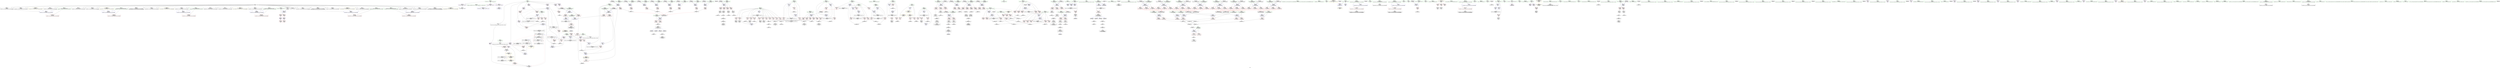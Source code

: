 digraph "SVFG" {
	label="SVFG";

	Node0x5564585962d0 [shape=record,color=grey,label="{NodeID: 0\nNullPtr}"];
	Node0x5564585962d0 -> Node0x5564585c4d80[style=solid];
	Node0x5564585962d0 -> Node0x5564585c4e80[style=solid];
	Node0x5564585962d0 -> Node0x5564585c4f50[style=solid];
	Node0x5564585962d0 -> Node0x5564585c5020[style=solid];
	Node0x5564585962d0 -> Node0x5564585c50f0[style=solid];
	Node0x5564585962d0 -> Node0x5564585c51c0[style=solid];
	Node0x5564585962d0 -> Node0x5564585c5290[style=solid];
	Node0x5564585962d0 -> Node0x5564585c5360[style=solid];
	Node0x5564585962d0 -> Node0x5564585c5430[style=solid];
	Node0x5564585962d0 -> Node0x5564585c5500[style=solid];
	Node0x5564585962d0 -> Node0x5564585c55d0[style=solid];
	Node0x5564585962d0 -> Node0x5564585c56a0[style=solid];
	Node0x5564585962d0 -> Node0x5564585c5770[style=solid];
	Node0x5564585962d0 -> Node0x5564585c5840[style=solid];
	Node0x5564585962d0 -> Node0x5564585c5910[style=solid];
	Node0x5564585962d0 -> Node0x5564585c59e0[style=solid];
	Node0x5564585962d0 -> Node0x5564585c5ab0[style=solid];
	Node0x5564585962d0 -> Node0x5564585c5b80[style=solid];
	Node0x5564585962d0 -> Node0x5564585c5c50[style=solid];
	Node0x5564585962d0 -> Node0x5564585c5d20[style=solid];
	Node0x5564585962d0 -> Node0x5564585c9780[style=solid];
	Node0x5564585d3380 [shape=record,color=grey,label="{NodeID: 775\n713 = cmp(712, 12, )\n}"];
	Node0x5564585c9c90 [shape=record,color=blue,label="{NodeID: 443\n121\<--120\nx.addr\<--x\n_Z3sqrIdET_S0_\n}"];
	Node0x5564585c9c90 -> Node0x5564585cce10[style=dashed];
	Node0x5564585c9c90 -> Node0x5564585ccee0[style=dashed];
	Node0x5564585cd150 [shape=record,color=red,label="{NodeID: 277\n148\<--139\n\<--x2.addr\n_Z5distRdddd\n}"];
	Node0x5564585cd150 -> Node0x5564585ee7f0[style=solid];
	Node0x5564585bdc00 [shape=record,color=green,label="{NodeID: 111\n521\<--522\nexn.slot\<--exn.slot_field_insensitive\n_Z7toInt64NSt7__cxx1112basic_stringIcSt11char_traitsIcESaIcEEE\n}"];
	Node0x5564585bdc00 -> Node0x5564585d0620[style=solid];
	Node0x5564585bdc00 -> Node0x5564585db5a0[style=solid];
	Node0x556458656260 [shape=record,color=black,label="{NodeID: 1052\n480 = PHI()\n}"];
	Node0x5564585e9410 [shape=record,color=black,label="{NodeID: 720\n400 = PHI(335, 398, )\n}"];
	Node0x5564585e9410 -> Node0x5564585c0df0[style=solid];
	Node0x5564585c6ef0 [shape=record,color=red,label="{NodeID: 388\n712\<--711\n\<--arrayidx6\n_Z4doIti\n}"];
	Node0x5564585c6ef0 -> Node0x5564585d3380[style=solid];
	Node0x5564585c20a0 [shape=record,color=black,label="{NodeID: 222\n702\<--701\nidxprom3\<--\n_Z4doIti\n}"];
	Node0x5564585be5b0 [shape=record,color=green,label="{NodeID: 56\n106\<--107\n_Z3sqrIdET_S0_\<--_Z3sqrIdET_S0__field_insensitive\n}"];
	Node0x5564586189d0 [shape=record,color=black,label="{NodeID: 831\nMR_92V_3 = PHI(MR_92V_4, MR_92V_2, )\npts\{590 \}\n}"];
	Node0x5564586189d0 -> Node0x5564585d0a30[style=dashed];
	Node0x5564586189d0 -> Node0x5564585d0b00[style=dashed];
	Node0x5564586189d0 -> Node0x5564585d0bd0[style=dashed];
	Node0x5564586189d0 -> Node0x5564585dba80[style=dashed];
	Node0x5564585dc6b0 [shape=record,color=blue,label="{NodeID: 499\n671\<--12\nj\<--\n_Z4doIti\n}"];
	Node0x5564585dc6b0 -> Node0x5564585d2430[style=dashed];
	Node0x5564585dc6b0 -> Node0x5564585d2500[style=dashed];
	Node0x5564585dc6b0 -> Node0x5564585d25d0[style=dashed];
	Node0x5564585dc6b0 -> Node0x5564585dc850[style=dashed];
	Node0x5564585dc6b0 -> Node0x556458610ec0[style=dashed];
	Node0x5564585dc6b0 -> Node0x556458621130[style=dashed];
	Node0x5564585cfed0 [shape=record,color=red,label="{NodeID: 333\n431\<--425\n\<--c.addr\n_Z11toLowerCasec\n}"];
	Node0x5564585cfed0 -> Node0x5564585c1130[style=solid];
	Node0x5564585c56a0 [shape=record,color=black,label="{NodeID: 167\n544\<--3\nlpad.val\<--dummyVal\n_Z7toInt64NSt7__cxx1112basic_stringIcSt11char_traitsIcESaIcEEE\n}"];
	Node0x55645865a650 [shape=record,color=black,label="{NodeID: 1108\n302 = PHI()\n2nd arg _Z8isMiddleddd }"];
	Node0x55645865a650 -> Node0x5564585dacb0[style=solid];
	Node0x5564585b2eb0 [shape=record,color=green,label="{NodeID: 1\n7\<--1\n__dso_handle\<--dummyObj\nGlob }"];
	Node0x5564585d3500 [shape=record,color=grey,label="{NodeID: 776\n950 = cmp(943, 949, )\n}"];
	Node0x5564585c9d60 [shape=record,color=blue,label="{NodeID: 444\n135\<--131\nx1.addr\<--x1\n_Z5distRdddd\n}"];
	Node0x5564585c9d60 -> Node0x5564585ccfb0[style=dashed];
	Node0x5564585cd220 [shape=record,color=red,label="{NodeID: 278\n152\<--141\n\<--y2.addr\n_Z5distRdddd\n}"];
	Node0x5564585cd220 -> Node0x5564585ee4f0[style=solid];
	Node0x5564585bdcd0 [shape=record,color=green,label="{NodeID: 112\n523\<--524\nehselector.slot\<--ehselector.slot_field_insensitive\n_Z7toInt64NSt7__cxx1112basic_stringIcSt11char_traitsIcESaIcEEE\n}"];
	Node0x5564585bdcd0 -> Node0x5564585d06f0[style=solid];
	Node0x5564585bdcd0 -> Node0x5564585db670[style=solid];
	Node0x556458656360 [shape=record,color=black,label="{NodeID: 1053\n111 = PHI(119, )\n}"];
	Node0x556458656360 -> Node0x5564585ebaf0[style=solid];
	Node0x5564585e99b0 [shape=record,color=black,label="{NodeID: 721\n373 = PHI(295, 370, )\n}"];
	Node0x5564585e99b0 -> Node0x5564585c09e0[style=solid];
	Node0x5564585c6fc0 [shape=record,color=red,label="{NodeID: 389\n726\<--725\n\<--arrayidx13\n_Z4doIti\n}"];
	Node0x5564585c6fc0 -> Node0x5564585dc5e0[style=solid];
	Node0x5564585c2170 [shape=record,color=black,label="{NodeID: 223\n710\<--709\nidxprom5\<--\n_Z4doIti\n}"];
	Node0x5564585be6b0 [shape=record,color=green,label="{NodeID: 57\n114\<--115\nsqrt\<--sqrt_field_insensitive\n}"];
	Node0x556458618ed0 [shape=record,color=black,label="{NodeID: 832\nMR_123V_3 = PHI(MR_123V_4, MR_123V_2, )\npts\{799 \}\n}"];
	Node0x556458618ed0 -> Node0x5564585c7300[style=dashed];
	Node0x5564585dc780 [shape=record,color=blue,label="{NodeID: 500\n659\<--295\nretval\<--\n_Z4doIti\n}"];
	Node0x5564585dc780 -> Node0x55645861fd30[style=dashed];
	Node0x5564585cffa0 [shape=record,color=red,label="{NodeID: 334\n436\<--425\n\<--c.addr\n_Z11toLowerCasec\n}"];
	Node0x5564585cffa0 -> Node0x5564585c1200[style=solid];
	Node0x5564585c5770 [shape=record,color=black,label="{NodeID: 168\n545\<--3\nlpad.val1\<--dummyVal\n_Z7toInt64NSt7__cxx1112basic_stringIcSt11char_traitsIcESaIcEEE\n}"];
	Node0x55645865a720 [shape=record,color=black,label="{NodeID: 1109\n378 = PHI()\n0th arg _Z8isLetterc }"];
	Node0x55645865a720 -> Node0x5564585daf20[style=solid];
	Node0x5564585b3e60 [shape=record,color=green,label="{NodeID: 2\n9\<--1\n\<--dummyObj\nCan only get source location for instruction, argument, global var or function.}"];
	Node0x5564585d3680 [shape=record,color=grey,label="{NodeID: 777\n682 = cmp(681, 683, )\n}"];
	Node0x5564585c9e30 [shape=record,color=blue,label="{NodeID: 445\n137\<--132\ny1.addr\<--y1\n_Z5distRdddd\n}"];
	Node0x5564585c9e30 -> Node0x5564585cd080[style=dashed];
	Node0x5564585cd2f0 [shape=record,color=red,label="{NodeID: 279\n221\<--166\n\<--retval\n_Z9crossOperdddddd\n}"];
	Node0x5564585cd2f0 -> Node0x5564585c6530[style=solid];
	Node0x5564585bdda0 [shape=record,color=green,label="{NodeID: 113\n530\<--531\n_ZNSirsERx\<--_ZNSirsERx_field_insensitive\n}"];
	Node0x556458656550 [shape=record,color=black,label="{NodeID: 1054\n113 = PHI()\n}"];
	Node0x556458656550 -> Node0x5564585c61f0[style=solid];
	Node0x5564585e9f50 [shape=record,color=black,label="{NodeID: 722\n459 = PHI(454, 457, )\n}"];
	Node0x5564585e9f50 -> Node0x5564585c1610[style=solid];
	Node0x5564585c7090 [shape=record,color=red,label="{NodeID: 390\n739\<--738\n\<--arrayidx19\n_Z4doIti\n}"];
	Node0x5564585c7090 -> Node0x5564585d5000[style=solid];
	Node0x5564585c2240 [shape=record,color=black,label="{NodeID: 224\n724\<--723\nidxprom12\<--\n_Z4doIti\n}"];
	Node0x5564585be7b0 [shape=record,color=green,label="{NodeID: 58\n121\<--122\nx.addr\<--x.addr_field_insensitive\n_Z3sqrIdET_S0_\n}"];
	Node0x5564585be7b0 -> Node0x5564585cce10[style=solid];
	Node0x5564585be7b0 -> Node0x5564585ccee0[style=solid];
	Node0x5564585be7b0 -> Node0x5564585c9c90[style=solid];
	Node0x5564585dc850 [shape=record,color=blue,label="{NodeID: 501\n671\<--747\nj\<--inc\n_Z4doIti\n}"];
	Node0x5564585dc850 -> Node0x5564585d2430[style=dashed];
	Node0x5564585dc850 -> Node0x5564585d2500[style=dashed];
	Node0x5564585dc850 -> Node0x5564585d25d0[style=dashed];
	Node0x5564585dc850 -> Node0x5564585dc850[style=dashed];
	Node0x5564585dc850 -> Node0x556458610ec0[style=dashed];
	Node0x5564585dc850 -> Node0x556458621130[style=dashed];
	Node0x5564585d0070 [shape=record,color=red,label="{NodeID: 335\n449\<--446\n\<--c.addr\n_Z11toUpperCasec\n|{<s0>17}}"];
	Node0x5564585d0070:s0 -> Node0x55645865ae70[style=solid,color=red];
	Node0x5564585c5840 [shape=record,color=black,label="{NodeID: 169\n553\<--3\ns\<--dummyVal\n_Z8toDoubleNSt7__cxx1112basic_stringIcSt11char_traitsIcESaIcEEE\n0th arg _Z8toDoubleNSt7__cxx1112basic_stringIcSt11char_traitsIcESaIcEEE }"];
	Node0x55645865a7f0 [shape=record,color=black,label="{NodeID: 1110\n658 = PHI(852, )\n0th arg _Z4doIti }"];
	Node0x55645865a7f0 -> Node0x5564585dbe90[style=solid];
	Node0x55645859e940 [shape=record,color=green,label="{NodeID: 3\n12\<--1\n\<--dummyObj\nCan only get source location for instruction, argument, global var or function.}"];
	Node0x5564585d3800 [shape=record,color=grey,label="{NodeID: 778\n940 = cmp(938, 939, )\n}"];
	Node0x5564585c9f00 [shape=record,color=blue,label="{NodeID: 446\n139\<--133\nx2.addr\<--x2\n_Z5distRdddd\n}"];
	Node0x5564585c9f00 -> Node0x5564585cd150[style=dashed];
	Node0x5564585cd3c0 [shape=record,color=red,label="{NodeID: 280\n189\<--168\n\<--x0.addr\n_Z9crossOperdddddd\n}"];
	Node0x5564585cd3c0 -> Node0x5564585eb970[style=solid];
	Node0x5564585c2890 [shape=record,color=green,label="{NodeID: 114\n550\<--551\n_Z8toDoubleNSt7__cxx1112basic_stringIcSt11char_traitsIcESaIcEEE\<--_Z8toDoubleNSt7__cxx1112basic_stringIcSt11char_traitsIcESaIcEEE_field_insensitive\n}"];
	Node0x556458656620 [shape=record,color=black,label="{NodeID: 1055\n290 = PHI(159, )\n}"];
	Node0x556458656620 -> Node0x5564585ec270[style=solid];
	Node0x5564585ea4f0 [shape=record,color=black,label="{NodeID: 723\n354 = PHI(295, 351, )\n}"];
	Node0x5564585ea4f0 -> Node0x5564585c6ae0[style=solid];
	Node0x5564585c7160 [shape=record,color=red,label="{NodeID: 391\n762\<--761\n\<--arrayidx29\n_Z4doIti\n}"];
	Node0x5564585c7160 -> Node0x5564585d2a80[style=solid];
	Node0x5564585c2310 [shape=record,color=black,label="{NodeID: 225\n737\<--736\nidxprom18\<--add17\n_Z4doIti\n}"];
	Node0x5564585be880 [shape=record,color=green,label="{NodeID: 59\n128\<--129\n_Z5distRdddd\<--_Z5distRdddd_field_insensitive\n}"];
	Node0x5564585dc920 [shape=record,color=blue,label="{NodeID: 502\n673\<--12\nj23\<--\n_Z4doIti\n}"];
	Node0x5564585dc920 -> Node0x5564585d26a0[style=dashed];
	Node0x5564585dc920 -> Node0x5564585d2770[style=dashed];
	Node0x5564585dc920 -> Node0x5564585c6bb0[style=dashed];
	Node0x5564585dc920 -> Node0x5564585dcac0[style=dashed];
	Node0x5564585dc920 -> Node0x55645861e930[style=dashed];
	Node0x5564585d0140 [shape=record,color=red,label="{NodeID: 336\n452\<--446\n\<--c.addr\n_Z11toUpperCasec\n}"];
	Node0x5564585d0140 -> Node0x5564585c1470[style=solid];
	Node0x5564585c5910 [shape=record,color=black,label="{NodeID: 170\n571\<--3\n\<--dummyVal\n_Z8toDoubleNSt7__cxx1112basic_stringIcSt11char_traitsIcESaIcEEE\n}"];
	Node0x55645865a900 [shape=record,color=black,label="{NodeID: 1111\n131 = PHI()\n0th arg _Z5distRdddd }"];
	Node0x55645865a900 -> Node0x5564585c9d60[style=solid];
	Node0x5564585b2d00 [shape=record,color=green,label="{NodeID: 4\n25\<--1\n.str\<--dummyObj\nGlob }"];
	Node0x556458628400 [shape=record,color=yellow,style=double,label="{NodeID: 945\n2V_1 = ENCHI(MR_2V_0)\npts\{10 \}\nFun[_GLOBAL__sub_I_ACRushTC_1_0.cpp]|{<s0>51}}"];
	Node0x556458628400:s0 -> Node0x5564585c9880[style=dashed,color=red];
	Node0x5564585d3980 [shape=record,color=grey,label="{NodeID: 779\n292 = cmp(291, 12, )\n}"];
	Node0x5564585d3980 -> Node0x5564585e7d90[style=solid];
	Node0x5564585c9fd0 [shape=record,color=blue,label="{NodeID: 447\n141\<--134\ny2.addr\<--y2\n_Z5distRdddd\n}"];
	Node0x5564585c9fd0 -> Node0x5564585cd220[style=dashed];
	Node0x5564585cd490 [shape=record,color=red,label="{NodeID: 281\n196\<--168\n\<--x0.addr\n_Z9crossOperdddddd\n}"];
	Node0x5564585cd490 -> Node0x5564585eb670[style=solid];
	Node0x5564585c2990 [shape=record,color=green,label="{NodeID: 115\n554\<--555\nr\<--r_field_insensitive\n_Z8toDoubleNSt7__cxx1112basic_stringIcSt11char_traitsIcESaIcEEE\n}"];
	Node0x5564585c2990 -> Node0x5564585d07c0[style=solid];
	Node0x5564585c2990 -> Node0x5564585db740[style=solid];
	Node0x556458656750 [shape=record,color=black,label="{NodeID: 1056\n57 = PHI()\n}"];
	Node0x5564585eaa90 [shape=record,color=black,label="{NodeID: 724\n334 = PHI(335, 335, 332, )\n}"];
	Node0x5564585eaa90 -> Node0x5564585c6870[style=solid];
	Node0x5564585c7230 [shape=record,color=red,label="{NodeID: 392\n781\<--780\n\<--arrayidx39\n_Z4doIti\n}"];
	Node0x5564585c7230 -> Node0x5564585eec70[style=solid];
	Node0x5564585c23e0 [shape=record,color=black,label="{NodeID: 226\n760\<--759\nidxprom28\<--add27\n_Z4doIti\n}"];
	Node0x5564585be980 [shape=record,color=green,label="{NodeID: 60\n135\<--136\nx1.addr\<--x1.addr_field_insensitive\n_Z5distRdddd\n}"];
	Node0x5564585be980 -> Node0x5564585ccfb0[style=solid];
	Node0x5564585be980 -> Node0x5564585c9d60[style=solid];
	Node0x5564585dc9f0 [shape=record,color=blue,label="{NodeID: 503\n761\<--763\narrayidx29\<--sub30\n_Z4doIti\n}"];
	Node0x5564585dc9f0 -> Node0x5564585c7160[style=dashed];
	Node0x5564585dc9f0 -> Node0x5564585dc9f0[style=dashed];
	Node0x5564585dc9f0 -> Node0x55645861ee30[style=dashed];
	Node0x5564585d0210 [shape=record,color=red,label="{NodeID: 337\n456\<--446\n\<--c.addr\n_Z11toUpperCasec\n}"];
	Node0x5564585d0210 -> Node0x5564585c1540[style=solid];
	Node0x5564585c59e0 [shape=record,color=black,label="{NodeID: 171\n572\<--3\n\<--dummyVal\n_Z8toDoubleNSt7__cxx1112basic_stringIcSt11char_traitsIcESaIcEEE\n}"];
	Node0x5564585c59e0 -> Node0x5564585db810[style=solid];
	Node0x55645865a9d0 [shape=record,color=black,label="{NodeID: 1112\n132 = PHI()\n1st arg _Z5distRdddd }"];
	Node0x55645865a9d0 -> Node0x5564585c9e30[style=solid];
	Node0x5564585b2d90 [shape=record,color=green,label="{NodeID: 5\n27\<--1\n.str.2\<--dummyObj\nGlob }"];
	Node0x5564585d3b00 [shape=record,color=grey,label="{NodeID: 780\n622 = cmp(620, 621, )\n}"];
	Node0x5564585ca0a0 [shape=record,color=blue,label="{NodeID: 448\n168\<--160\nx0.addr\<--x0\n_Z9crossOperdddddd\n}"];
	Node0x5564585ca0a0 -> Node0x5564585cd3c0[style=dashed];
	Node0x5564585ca0a0 -> Node0x5564585cd490[style=dashed];
	Node0x5564585cd560 [shape=record,color=red,label="{NodeID: 282\n192\<--170\n\<--y0.addr\n_Z9crossOperdddddd\n}"];
	Node0x5564585cd560 -> Node0x5564585ecb70[style=solid];
	Node0x5564585c2a60 [shape=record,color=green,label="{NodeID: 116\n556\<--557\nsin\<--sin_field_insensitive\n_Z8toDoubleNSt7__cxx1112basic_stringIcSt11char_traitsIcESaIcEEE\n}"];
	Node0x5564585c2a60 -> Node0x5564585c1af0[style=solid];
	Node0x556458656820 [shape=record,color=black,label="{NodeID: 1057\n75 = PHI()\n}"];
	Node0x556458656820 -> Node0x5564585c9880[style=solid];
	Node0x5564585eb070 [shape=record,color=grey,label="{NodeID: 725\n705 = Binary(704, 700, )\n}"];
	Node0x5564585eb070 -> Node0x5564585dc370[style=solid];
	Node0x5564585c7300 [shape=record,color=red,label="{NodeID: 393\n818\<--798\n\<--retval\n_ZSt3minIiERKT_S2_S2_\n}"];
	Node0x5564585c7300 -> Node0x5564585c2650[style=solid];
	Node0x5564585c24b0 [shape=record,color=black,label="{NodeID: 227\n779\<--778\nidxprom38\<--add37\n_Z4doIti\n}"];
	Node0x5564585bea50 [shape=record,color=green,label="{NodeID: 61\n137\<--138\ny1.addr\<--y1.addr_field_insensitive\n_Z5distRdddd\n}"];
	Node0x5564585bea50 -> Node0x5564585cd080[style=solid];
	Node0x5564585bea50 -> Node0x5564585c9e30[style=solid];
	Node0x55645861a2d0 [shape=record,color=black,label="{NodeID: 836\nMR_138V_3 = PHI(MR_138V_4, MR_138V_1, )\npts\{180000 210000 \}\n|{|<s1>38|<s2>38}}"];
	Node0x55645861a2d0 -> Node0x55645861b700[style=dashed];
	Node0x55645861a2d0:s1 -> Node0x5564585dbf60[style=dashed,color=red];
	Node0x55645861a2d0:s2 -> Node0x55645861f330[style=dashed,color=red];
	Node0x5564585dcac0 [shape=record,color=blue,label="{NodeID: 504\n673\<--767\nj23\<--inc32\n_Z4doIti\n}"];
	Node0x5564585dcac0 -> Node0x5564585d26a0[style=dashed];
	Node0x5564585dcac0 -> Node0x5564585d2770[style=dashed];
	Node0x5564585dcac0 -> Node0x5564585c6bb0[style=dashed];
	Node0x5564585dcac0 -> Node0x5564585dcac0[style=dashed];
	Node0x5564585dcac0 -> Node0x55645861e930[style=dashed];
	Node0x5564585d02e0 [shape=record,color=red,label="{NodeID: 338\n483\<--466\n\<--r\n_Z5toIntNSt7__cxx1112basic_stringIcSt11char_traitsIcESaIcEEE\n}"];
	Node0x5564585d02e0 -> Node0x5564585c1880[style=solid];
	Node0x5564585c5ab0 [shape=record,color=black,label="{NodeID: 172\n574\<--3\n\<--dummyVal\n_Z8toDoubleNSt7__cxx1112basic_stringIcSt11char_traitsIcESaIcEEE\n}"];
	Node0x5564585c5ab0 -> Node0x5564585db8e0[style=solid];
	Node0x55645865aaa0 [shape=record,color=black,label="{NodeID: 1113\n133 = PHI()\n2nd arg _Z5distRdddd }"];
	Node0x55645865aaa0 -> Node0x5564585c9f00[style=solid];
	Node0x5564585ba3c0 [shape=record,color=green,label="{NodeID: 6\n29\<--1\n.str.3\<--dummyObj\nGlob }"];
	Node0x5564585d3c80 [shape=record,color=grey,label="{NodeID: 781\n351 = cmp(350, 352, )\n}"];
	Node0x5564585d3c80 -> Node0x5564585ea4f0[style=solid];
	Node0x5564585ca170 [shape=record,color=blue,label="{NodeID: 449\n170\<--161\ny0.addr\<--y0\n_Z9crossOperdddddd\n}"];
	Node0x5564585ca170 -> Node0x5564585cd560[style=dashed];
	Node0x5564585ca170 -> Node0x5564585cd630[style=dashed];
	Node0x5564585cd630 [shape=record,color=red,label="{NodeID: 283\n199\<--170\n\<--y0.addr\n_Z9crossOperdddddd\n}"];
	Node0x5564585cd630 -> Node0x5564585ec0f0[style=solid];
	Node0x5564585c2b30 [shape=record,color=green,label="{NodeID: 117\n558\<--559\nexn.slot\<--exn.slot_field_insensitive\n_Z8toDoubleNSt7__cxx1112basic_stringIcSt11char_traitsIcESaIcEEE\n}"];
	Node0x5564585c2b30 -> Node0x5564585d0890[style=solid];
	Node0x5564585c2b30 -> Node0x5564585db810[style=solid];
	Node0x5564586568f0 [shape=record,color=black,label="{NodeID: 1058\n105 = PHI(119, )\n}"];
	Node0x5564586568f0 -> Node0x5564585ebaf0[style=solid];
	Node0x5564585eb1f0 [shape=record,color=grey,label="{NodeID: 726\n718 = Binary(717, 218, )\n}"];
	Node0x5564585eb1f0 -> Node0x5564585d2c00[style=solid];
	Node0x5564585c73d0 [shape=record,color=red,label="{NodeID: 394\n808\<--800\n\<--__a.addr\n_ZSt3minIiERKT_S2_S2_\n}"];
	Node0x5564585c73d0 -> Node0x5564585c77e0[style=solid];
	Node0x5564585c2580 [shape=record,color=black,label="{NodeID: 228\n657\<--793\n_Z4doIti_ret\<--\n_Z4doIti\n|{<s0>38}}"];
	Node0x5564585c2580:s0 -> Node0x556458657f60[style=solid,color=blue];
	Node0x5564585beb20 [shape=record,color=green,label="{NodeID: 62\n139\<--140\nx2.addr\<--x2.addr_field_insensitive\n_Z5distRdddd\n}"];
	Node0x5564585beb20 -> Node0x5564585cd150[style=solid];
	Node0x5564585beb20 -> Node0x5564585c9f00[style=solid];
	Node0x55645861a800 [shape=record,color=black,label="{NodeID: 837\nMR_131V_2 = PHI(MR_131V_4, MR_131V_1, )\npts\{824 \}\n}"];
	Node0x5564585dcb90 [shape=record,color=blue,label="{NodeID: 505\n780\<--782\narrayidx39\<--add40\n_Z4doIti\n}"];
	Node0x5564585dcb90 -> Node0x55645861f330[style=dashed];
	Node0x5564585d03b0 [shape=record,color=red,label="{NodeID: 339\n495\<--470\nexn\<--exn.slot\n_Z5toIntNSt7__cxx1112basic_stringIcSt11char_traitsIcESaIcEEE\n}"];
	Node0x5564585c5b80 [shape=record,color=black,label="{NodeID: 173\n580\<--3\nlpad.val\<--dummyVal\n_Z8toDoubleNSt7__cxx1112basic_stringIcSt11char_traitsIcESaIcEEE\n}"];
	Node0x55645865ab70 [shape=record,color=black,label="{NodeID: 1114\n134 = PHI()\n3rd arg _Z5distRdddd }"];
	Node0x55645865ab70 -> Node0x5564585c9fd0[style=solid];
	Node0x5564585ba450 [shape=record,color=green,label="{NodeID: 7\n31\<--1\n.str.4\<--dummyObj\nGlob }"];
	Node0x5564585d3e00 [shape=record,color=grey,label="{NodeID: 782\n844 = cmp(842, 843, )\n}"];
	Node0x5564585ca240 [shape=record,color=blue,label="{NodeID: 450\n172\<--162\nx1.addr\<--x1\n_Z9crossOperdddddd\n}"];
	Node0x5564585ca240 -> Node0x5564585cd700[style=dashed];
	Node0x5564585cd700 [shape=record,color=red,label="{NodeID: 284\n188\<--172\n\<--x1.addr\n_Z9crossOperdddddd\n}"];
	Node0x5564585cd700 -> Node0x5564585eb970[style=solid];
	Node0x5564585c2c00 [shape=record,color=green,label="{NodeID: 118\n560\<--561\nehselector.slot\<--ehselector.slot_field_insensitive\n_Z8toDoubleNSt7__cxx1112basic_stringIcSt11char_traitsIcESaIcEEE\n}"];
	Node0x5564585c2c00 -> Node0x5564585d0960[style=solid];
	Node0x5564585c2c00 -> Node0x5564585db8e0[style=solid];
	Node0x556458656a90 [shape=record,color=black,label="{NodeID: 1059\n150 = PHI(119, )\n}"];
	Node0x556458656a90 -> Node0x5564585ed170[style=solid];
	Node0x5564585eb370 [shape=record,color=grey,label="{NodeID: 727\n433 = Binary(432, 434, )\n}"];
	Node0x5564585eb370 -> Node0x5564585e8330[style=solid];
	Node0x5564585c74a0 [shape=record,color=red,label="{NodeID: 395\n815\<--800\n\<--__a.addr\n_ZSt3minIiERKT_S2_S2_\n}"];
	Node0x5564585c74a0 -> Node0x5564585dd070[style=solid];
	Node0x5564585c2650 [shape=record,color=black,label="{NodeID: 229\n795\<--818\n_ZSt3minIiERKT_S2_S2__ret\<--\n_ZSt3minIiERKT_S2_S2_\n|{<s0>36}}"];
	Node0x5564585c2650:s0 -> Node0x556458657c60[style=solid,color=blue];
	Node0x5564585bebf0 [shape=record,color=green,label="{NodeID: 63\n141\<--142\ny2.addr\<--y2.addr_field_insensitive\n_Z5distRdddd\n}"];
	Node0x5564585bebf0 -> Node0x5564585cd220[style=solid];
	Node0x5564585bebf0 -> Node0x5564585c9fd0[style=solid];
	Node0x55645861ad00 [shape=record,color=black,label="{NodeID: 838\nMR_133V_2 = PHI(MR_133V_4, MR_133V_1, )\npts\{826 \}\n}"];
	Node0x5564585dcc60 [shape=record,color=blue,label="{NodeID: 506\n665\<--788\ni\<--inc44\n_Z4doIti\n}"];
	Node0x5564585dcc60 -> Node0x55645861d530[style=dashed];
	Node0x5564585d0480 [shape=record,color=red,label="{NodeID: 340\n496\<--472\nsel\<--ehselector.slot\n_Z5toIntNSt7__cxx1112basic_stringIcSt11char_traitsIcESaIcEEE\n}"];
	Node0x5564585c5c50 [shape=record,color=black,label="{NodeID: 174\n581\<--3\nlpad.val1\<--dummyVal\n_Z8toDoubleNSt7__cxx1112basic_stringIcSt11char_traitsIcESaIcEEE\n}"];
	Node0x55645865ac70 [shape=record,color=black,label="{NodeID: 1115\n873 = PHI()\n0th arg main }"];
	Node0x55645865ac70 -> Node0x5564585dd620[style=solid];
	Node0x5564585ba4e0 [shape=record,color=green,label="{NodeID: 8\n33\<--1\n.str.5\<--dummyObj\nGlob }"];
	Node0x5564585d3f80 [shape=record,color=grey,label="{NodeID: 783\n895 = cmp(894, 896, )\n}"];
	Node0x5564585ca310 [shape=record,color=blue,label="{NodeID: 451\n174\<--163\ny1.addr\<--y1\n_Z9crossOperdddddd\n}"];
	Node0x5564585ca310 -> Node0x5564585cd7d0[style=dashed];
	Node0x5564585cd7d0 [shape=record,color=red,label="{NodeID: 285\n198\<--174\n\<--y1.addr\n_Z9crossOperdddddd\n}"];
	Node0x5564585cd7d0 -> Node0x5564585ec0f0[style=solid];
	Node0x5564585c2cd0 [shape=record,color=green,label="{NodeID: 119\n566\<--567\n_ZNSirsERd\<--_ZNSirsERd_field_insensitive\n}"];
	Node0x556458656bd0 [shape=record,color=black,label="{NodeID: 1060\n154 = PHI(119, )\n}"];
	Node0x556458656bd0 -> Node0x5564585ed170[style=solid];
	Node0x5564585eb4f0 [shape=record,color=grey,label="{NodeID: 728\n717 = Binary(715, 716, )\n}"];
	Node0x5564585eb4f0 -> Node0x5564585eb1f0[style=solid];
	Node0x5564585c7570 [shape=record,color=red,label="{NodeID: 396\n806\<--802\n\<--__b.addr\n_ZSt3minIiERKT_S2_S2_\n}"];
	Node0x5564585c7570 -> Node0x5564585c7710[style=solid];
	Node0x5564585c2720 [shape=record,color=black,label="{NodeID: 230\n927\<--924\ncall8\<--\nmain\n}"];
	Node0x5564585becc0 [shape=record,color=green,label="{NodeID: 64\n157\<--158\n_Z9crossOperdddddd\<--_Z9crossOperdddddd_field_insensitive\n}"];
	Node0x55645861b200 [shape=record,color=black,label="{NodeID: 839\nMR_135V_2 = PHI(MR_135V_3, MR_135V_1, )\npts\{828 \}\n}"];
	Node0x5564585dcd30 [shape=record,color=blue,label="{NodeID: 507\n659\<--335\nretval\<--\n_Z4doIti\n}"];
	Node0x5564585dcd30 -> Node0x55645861fd30[style=dashed];
	Node0x5564585d0550 [shape=record,color=red,label="{NodeID: 341\n532\<--517\n\<--r\n_Z7toInt64NSt7__cxx1112basic_stringIcSt11char_traitsIcESaIcEEE\n}"];
	Node0x5564585d0550 -> Node0x5564585c1a20[style=solid];
	Node0x5564585c5d20 [shape=record,color=black,label="{NodeID: 175\n874\<--3\nargs\<--dummyVal\nmain\n1st arg main }"];
	Node0x5564585c5d20 -> Node0x5564585dd6f0[style=solid];
	Node0x55645865ad70 [shape=record,color=black,label="{NodeID: 1116\n445 = PHI()\n0th arg _Z11toUpperCasec }"];
	Node0x55645865ad70 -> Node0x5564585db190[style=solid];
	Node0x5564585ba570 [shape=record,color=green,label="{NodeID: 9\n35\<--1\n.str.6\<--dummyObj\nGlob }"];
	Node0x5564585d4100 [shape=record,color=grey,label="{NodeID: 784\n959 = cmp(953, 958, )\n}"];
	Node0x5564585ca3e0 [shape=record,color=blue,label="{NodeID: 452\n176\<--164\nx2.addr\<--x2\n_Z9crossOperdddddd\n}"];
	Node0x5564585ca3e0 -> Node0x5564585cd8a0[style=dashed];
	Node0x5564585cd8a0 [shape=record,color=red,label="{NodeID: 286\n195\<--176\n\<--x2.addr\n_Z9crossOperdddddd\n}"];
	Node0x5564585cd8a0 -> Node0x5564585eb670[style=solid];
	Node0x5564585c2dd0 [shape=record,color=green,label="{NodeID: 120\n586\<--587\n_Z4initv\<--_Z4initv_field_insensitive\n}"];
	Node0x556458656d10 [shape=record,color=black,label="{NodeID: 1061\n429 = PHI(339, )\n}"];
	Node0x5564585eb670 [shape=record,color=grey,label="{NodeID: 729\n197 = Binary(195, 196, )\n}"];
	Node0x5564585eb670 -> Node0x5564585ec570[style=solid];
	Node0x5564585c7640 [shape=record,color=red,label="{NodeID: 397\n812\<--802\n\<--__b.addr\n_ZSt3minIiERKT_S2_S2_\n}"];
	Node0x5564585c7640 -> Node0x5564585dcfa0[style=solid];
	Node0x5564585cabd0 [shape=record,color=black,label="{NodeID: 231\n933\<--930\ncall9\<--\nmain\n}"];
	Node0x5564585bedc0 [shape=record,color=green,label="{NodeID: 65\n166\<--167\nretval\<--retval_field_insensitive\n_Z9crossOperdddddd\n}"];
	Node0x5564585bedc0 -> Node0x5564585cd2f0[style=solid];
	Node0x5564585bedc0 -> Node0x5564585ca650[style=solid];
	Node0x5564585bedc0 -> Node0x5564585ca720[style=solid];
	Node0x55645861b700 [shape=record,color=black,label="{NodeID: 840\nMR_138V_2 = PHI(MR_138V_3, MR_138V_1, )\npts\{180000 210000 \}\n|{<s0>48|<s1>48}}"];
	Node0x55645861b700:s0 -> Node0x55645861c130[style=dashed,color=blue];
	Node0x55645861b700:s1 -> Node0x55645861c630[style=dashed,color=blue];
	Node0x5564585dce00 [shape=record,color=blue,label="{NodeID: 508\n800\<--796\n__a.addr\<--__a\n_ZSt3minIiERKT_S2_S2_\n}"];
	Node0x5564585dce00 -> Node0x5564585c73d0[style=dashed];
	Node0x5564585dce00 -> Node0x5564585c74a0[style=dashed];
	Node0x5564585d0620 [shape=record,color=red,label="{NodeID: 342\n542\<--521\nexn\<--exn.slot\n_Z7toInt64NSt7__cxx1112basic_stringIcSt11char_traitsIcESaIcEEE\n}"];
	Node0x5564585c5df0 [shape=record,color=black,label="{NodeID: 176\n17\<--16\n\<--c\nCan only get source location for instruction, argument, global var or function.}"];
	Node0x5564585c5df0 -> Node0x5564585cb550[style=solid];
	Node0x55645865ae70 [shape=record,color=black,label="{NodeID: 1117\n359 = PHI(449, )\n0th arg _Z11isLowerCasec }"];
	Node0x55645865ae70 -> Node0x5564585dae50[style=solid];
	Node0x5564585badb0 [shape=record,color=green,label="{NodeID: 10\n37\<--1\nstdin\<--dummyObj\nGlob }"];
	Node0x5564585d4280 [shape=record,color=grey,label="{NodeID: 785\n208 = cmp(205, 209, )\n}"];
	Node0x5564585ca4b0 [shape=record,color=blue,label="{NodeID: 453\n178\<--165\ny2.addr\<--y2\n_Z9crossOperdddddd\n}"];
	Node0x5564585ca4b0 -> Node0x5564585cd970[style=dashed];
	Node0x5564585cd970 [shape=record,color=red,label="{NodeID: 287\n191\<--178\n\<--y2.addr\n_Z9crossOperdddddd\n}"];
	Node0x5564585cd970 -> Node0x5564585ecb70[style=solid];
	Node0x5564585c2ed0 [shape=record,color=green,label="{NodeID: 121\n589\<--590\ni\<--i_field_insensitive\n_Z4initv\n}"];
	Node0x5564585c2ed0 -> Node0x5564585d0a30[style=solid];
	Node0x5564585c2ed0 -> Node0x5564585d0b00[style=solid];
	Node0x5564585c2ed0 -> Node0x5564585d0bd0[style=solid];
	Node0x5564585c2ed0 -> Node0x5564585db9b0[style=solid];
	Node0x5564585c2ed0 -> Node0x5564585dba80[style=solid];
	Node0x556458656e20 [shape=record,color=black,label="{NodeID: 1062\n205 = PHI()\n}"];
	Node0x556458656e20 -> Node0x5564585d4280[style=solid];
	Node0x5564585eb7f0 [shape=record,color=grey,label="{NodeID: 730\n194 = Binary(190, 193, )\n}"];
	Node0x5564585eb7f0 -> Node0x5564585ece70[style=solid];
	Node0x5564585c7710 [shape=record,color=red,label="{NodeID: 398\n807\<--806\n\<--\n_ZSt3minIiERKT_S2_S2_\n}"];
	Node0x5564585c7710 -> Node0x5564585d5d80[style=solid];
	Node0x5564585cac60 [shape=record,color=black,label="{NodeID: 232\n872\<--977\nmain_ret\<--\nmain\n}"];
	Node0x5564585bee90 [shape=record,color=green,label="{NodeID: 66\n168\<--169\nx0.addr\<--x0.addr_field_insensitive\n_Z9crossOperdddddd\n}"];
	Node0x5564585bee90 -> Node0x5564585cd3c0[style=solid];
	Node0x5564585bee90 -> Node0x5564585cd490[style=solid];
	Node0x5564585bee90 -> Node0x5564585ca0a0[style=solid];
	Node0x5564585dced0 [shape=record,color=blue,label="{NodeID: 509\n802\<--797\n__b.addr\<--__b\n_ZSt3minIiERKT_S2_S2_\n}"];
	Node0x5564585dced0 -> Node0x5564585c7570[style=dashed];
	Node0x5564585dced0 -> Node0x5564585c7640[style=dashed];
	Node0x5564585d06f0 [shape=record,color=red,label="{NodeID: 343\n543\<--523\nsel\<--ehselector.slot\n_Z7toInt64NSt7__cxx1112basic_stringIcSt11char_traitsIcESaIcEEE\n}"];
	Node0x5564585c5ef0 [shape=record,color=black,label="{NodeID: 177\n20\<--19\n\<--d\nCan only get source location for instruction, argument, global var or function.}"];
	Node0x5564585bae40 [shape=record,color=green,label="{NodeID: 11\n38\<--1\n.str.7\<--dummyObj\nGlob }"];
	Node0x5564585d4400 [shape=record,color=grey,label="{NodeID: 786\n396 = cmp(395, 371, )\n}"];
	Node0x5564585d4400 -> Node0x5564585e88d0[style=solid];
	Node0x5564585ca580 [shape=record,color=blue,label="{NodeID: 454\n180\<--202\nt\<--sub5\n_Z9crossOperdddddd\n}"];
	Node0x5564585ca580 -> Node0x5564585cda40[style=dashed];
	Node0x5564585ca580 -> Node0x5564585cdb10[style=dashed];
	Node0x5564585cda40 [shape=record,color=red,label="{NodeID: 288\n204\<--180\n\<--t\n_Z9crossOperdddddd\n}"];
	Node0x5564585c2fa0 [shape=record,color=green,label="{NodeID: 122\n591\<--592\ni2\<--i2_field_insensitive\n_Z4initv\n}"];
	Node0x5564585c2fa0 -> Node0x5564585d0ca0[style=solid];
	Node0x5564585c2fa0 -> Node0x5564585d0d70[style=solid];
	Node0x5564585c2fa0 -> Node0x5564585d0e40[style=solid];
	Node0x5564585c2fa0 -> Node0x5564585dbb50[style=solid];
	Node0x5564585c2fa0 -> Node0x5564585dbcf0[style=solid];
	Node0x556458656ef0 [shape=record,color=black,label="{NodeID: 1063\n266 = PHI(159, )\n}"];
	Node0x556458656ef0 -> Node0x5564585eda70[style=solid];
	Node0x5564585eb970 [shape=record,color=grey,label="{NodeID: 731\n190 = Binary(188, 189, )\n}"];
	Node0x5564585eb970 -> Node0x5564585eb7f0[style=solid];
	Node0x5564585c77e0 [shape=record,color=red,label="{NodeID: 399\n809\<--808\n\<--\n_ZSt3minIiERKT_S2_S2_\n}"];
	Node0x5564585c77e0 -> Node0x5564585d5d80[style=solid];
	Node0x5564585cad30 [shape=record,color=purple,label="{NodeID: 233\n56\<--4\n\<--_ZStL8__ioinit\n__cxx_global_var_init\n}"];
	Node0x5564585bef60 [shape=record,color=green,label="{NodeID: 67\n170\<--171\ny0.addr\<--y0.addr_field_insensitive\n_Z9crossOperdddddd\n}"];
	Node0x5564585bef60 -> Node0x5564585cd560[style=solid];
	Node0x5564585bef60 -> Node0x5564585cd630[style=solid];
	Node0x5564585bef60 -> Node0x5564585ca170[style=solid];
	Node0x55645861c130 [shape=record,color=black,label="{NodeID: 842\nMR_98V_3 = PHI(MR_98V_5, MR_98V_1, )\npts\{180000 \}\n|{|<s1>46}}"];
	Node0x55645861c130 -> Node0x556458615cd0[style=dashed];
	Node0x55645861c130:s1 -> Node0x556458617ad0[style=dashed,color=red];
	Node0x5564585dcfa0 [shape=record,color=blue,label="{NodeID: 510\n798\<--812\nretval\<--\n_ZSt3minIiERKT_S2_S2_\n}"];
	Node0x5564585dcfa0 -> Node0x556458618ed0[style=dashed];
	Node0x5564585d07c0 [shape=record,color=red,label="{NodeID: 344\n568\<--554\n\<--r\n_Z8toDoubleNSt7__cxx1112basic_stringIcSt11char_traitsIcESaIcEEE\n}"];
	Node0x5564585d07c0 -> Node0x5564585c1bc0[style=solid];
	Node0x5564585c5ff0 [shape=record,color=black,label="{NodeID: 178\n23\<--22\n\<--tc\nCan only get source location for instruction, argument, global var or function.}"];
	Node0x5564585c5ff0 -> Node0x5564585cb7c0[style=solid];
	Node0x5564585baed0 [shape=record,color=green,label="{NodeID: 12\n40\<--1\n.str.8\<--dummyObj\nGlob }"];
	Node0x5564585d4580 [shape=record,color=grey,label="{NodeID: 787\n392 = cmp(391, 366, )\n}"];
	Node0x5564585ca650 [shape=record,color=blue,label="{NodeID: 455\n166\<--12\nretval\<--\n_Z9crossOperdddddd\n}"];
	Node0x5564585ca650 -> Node0x556458610ca0[style=dashed];
	Node0x5564585cdb10 [shape=record,color=red,label="{NodeID: 289\n213\<--180\n\<--t\n_Z9crossOperdddddd\n}"];
	Node0x5564585cdb10 -> Node0x5564585d2f00[style=solid];
	Node0x5564585c3070 [shape=record,color=green,label="{NodeID: 123\n595\<--596\nscanf\<--scanf_field_insensitive\n}"];
	Node0x556458657090 [shape=record,color=black,label="{NodeID: 1064\n273 = PHI(159, )\n}"];
	Node0x556458657090 -> Node0x5564585eda70[style=solid];
	Node0x5564585ebaf0 [shape=record,color=grey,label="{NodeID: 732\n112 = Binary(105, 111, )\n}"];
	Node0x5564585c78b0 [shape=record,color=red,label="{NodeID: 400\n841\<--823\n\<--H\n_Z5solvev\n}"];
	Node0x5564585c78b0 -> Node0x5564585ec6f0[style=solid];
	Node0x5564585cae00 [shape=record,color=purple,label="{NodeID: 234\n605\<--14\narrayidx\<--a\n_Z4initv\n}"];
	Node0x5564585bf030 [shape=record,color=green,label="{NodeID: 68\n172\<--173\nx1.addr\<--x1.addr_field_insensitive\n_Z9crossOperdddddd\n}"];
	Node0x5564585bf030 -> Node0x5564585cd700[style=solid];
	Node0x5564585bf030 -> Node0x5564585ca240[style=solid];
	Node0x55645861c630 [shape=record,color=black,label="{NodeID: 843\nMR_119V_3 = PHI(MR_119V_4, MR_119V_1, )\npts\{210000 \}\n|{|<s2>48|<s3>48}}"];
	Node0x55645861c630 -> Node0x5564586161d0[style=dashed];
	Node0x55645861c630 -> Node0x55645861c630[style=dashed];
	Node0x55645861c630:s2 -> Node0x55645861a2d0[style=dashed,color=red];
	Node0x55645861c630:s3 -> Node0x55645861b700[style=dashed,color=red];
	Node0x5564585dd070 [shape=record,color=blue,label="{NodeID: 511\n798\<--815\nretval\<--\n_ZSt3minIiERKT_S2_S2_\n}"];
	Node0x5564585dd070 -> Node0x556458618ed0[style=dashed];
	Node0x5564585d0890 [shape=record,color=red,label="{NodeID: 345\n578\<--558\nexn\<--exn.slot\n_Z8toDoubleNSt7__cxx1112basic_stringIcSt11char_traitsIcESaIcEEE\n}"];
	Node0x5564585c60f0 [shape=record,color=black,label="{NodeID: 179\n58\<--59\n\<--_ZNSt8ios_base4InitD1Ev\nCan only get source location for instruction, argument, global var or function.}"];
	Node0x5564585baf60 [shape=record,color=green,label="{NodeID: 13\n42\<--1\nstdout\<--dummyObj\nGlob }"];
	Node0x5564585d4700 [shape=record,color=grey,label="{NodeID: 788\n388 = cmp(387, 352, )\n}"];
	Node0x5564585ca720 [shape=record,color=blue,label="{NodeID: 456\n166\<--216\nretval\<--cond\n_Z9crossOperdddddd\n}"];
	Node0x5564585ca720 -> Node0x556458610ca0[style=dashed];
	Node0x5564585cdbe0 [shape=record,color=red,label="{NodeID: 290\n260\<--236\n\<--x1.addr\n_Z11isIntersectdddddddd\n|{<s0>10}}"];
	Node0x5564585cdbe0:s0 -> Node0x556458659330[style=solid,color=red];
	Node0x5564585c3170 [shape=record,color=green,label="{NodeID: 124\n616\<--617\nllvm.memset.p0i8.i64\<--llvm.memset.p0i8.i64_field_insensitive\n}"];
	Node0x5564586571d0 [shape=record,color=black,label="{NodeID: 1065\n283 = PHI(159, )\n}"];
	Node0x5564586571d0 -> Node0x5564585ec270[style=solid];
	Node0x5564585ebc70 [shape=record,color=grey,label="{NodeID: 733\n126 = Binary(124, 125, )\n}"];
	Node0x5564585ebc70 -> Node0x5564585c62c0[style=solid];
	Node0x5564585c7980 [shape=record,color=red,label="{NodeID: 401\n846\<--823\n\<--H\n_Z5solvev\n}"];
	Node0x5564585c7980 -> Node0x5564585ed470[style=solid];
	Node0x5564585caed0 [shape=record,color=purple,label="{NodeID: 235\n626\<--14\narrayidx7\<--a\n_Z4initv\n}"];
	Node0x5564585caed0 -> Node0x5564585d0f10[style=solid];
	Node0x5564585bf100 [shape=record,color=green,label="{NodeID: 69\n174\<--175\ny1.addr\<--y1.addr_field_insensitive\n_Z9crossOperdddddd\n}"];
	Node0x5564585bf100 -> Node0x5564585cd7d0[style=solid];
	Node0x5564585bf100 -> Node0x5564585ca310[style=solid];
	Node0x55645861cb30 [shape=record,color=black,label="{NodeID: 844\nMR_100V_3 = PHI(MR_100V_4, MR_100V_1, )\npts\{240000 \}\n|{|<s1>46}}"];
	Node0x55645861cb30 -> Node0x5564586166d0[style=dashed];
	Node0x55645861cb30:s1 -> Node0x5564585dbdc0[style=dashed,color=red];
	Node0x5564585dd140 [shape=record,color=blue,label="{NodeID: 512\n823\<--12\nH\<--\n_Z5solvev\n}"];
	Node0x5564585dd140 -> Node0x5564585c78b0[style=dashed];
	Node0x5564585dd140 -> Node0x5564585c7980[style=dashed];
	Node0x5564585dd140 -> Node0x5564585c7a50[style=dashed];
	Node0x5564585dd140 -> Node0x5564585dd3b0[style=dashed];
	Node0x5564585dd140 -> Node0x556458617fd0[style=dashed];
	Node0x5564585dd140 -> Node0x55645861a800[style=dashed];
	Node0x5564585d0960 [shape=record,color=red,label="{NodeID: 346\n579\<--560\nsel\<--ehselector.slot\n_Z8toDoubleNSt7__cxx1112basic_stringIcSt11char_traitsIcESaIcEEE\n}"];
	Node0x5564585c61f0 [shape=record,color=black,label="{NodeID: 180\n85\<--113\n_Z4distdddd_ret\<--call3\n_Z4distdddd\n}"];
	Node0x5564585baff0 [shape=record,color=green,label="{NodeID: 14\n43\<--1\n.str.9\<--dummyObj\nGlob }"];
	Node0x5564585d4880 [shape=record,color=grey,label="{NodeID: 789\n384 = cmp(383, 347, )\n}"];
	Node0x5564585ca7f0 [shape=record,color=blue,label="{NodeID: 457\n236\<--228\nx1.addr\<--x1\n_Z11isIntersectdddddddd\n}"];
	Node0x5564585ca7f0 -> Node0x5564585cdbe0[style=dashed];
	Node0x5564585ca7f0 -> Node0x5564585cdcb0[style=dashed];
	Node0x5564585ca7f0 -> Node0x5564585cdd80[style=dashed];
	Node0x5564585cdcb0 [shape=record,color=red,label="{NodeID: 291\n267\<--236\n\<--x1.addr\n_Z11isIntersectdddddddd\n|{<s0>11}}"];
	Node0x5564585cdcb0:s0 -> Node0x556458659330[style=solid,color=red];
	Node0x5564585c3270 [shape=record,color=green,label="{NodeID: 125\n639\<--640\nllvm.memcpy.p0i8.p0i8.i64\<--llvm.memcpy.p0i8.p0i8.i64_field_insensitive\n}"];
	Node0x556458657310 [shape=record,color=black,label="{NodeID: 1066\n315 = PHI()\n}"];
	Node0x556458657310 -> Node0x5564585d6080[style=solid];
	Node0x5564585ebdf0 [shape=record,color=grey,label="{NodeID: 734\n690 = Binary(689, 688, )\n}"];
	Node0x5564585ebdf0 -> Node0x5564585dc1d0[style=solid];
	Node0x5564585c7a50 [shape=record,color=red,label="{NodeID: 402\n862\<--823\n\<--H\n_Z5solvev\n}"];
	Node0x5564585cafa0 [shape=record,color=purple,label="{NodeID: 236\n629\<--16\narrayidx9\<--c\n_Z4initv\n}"];
	Node0x5564585cafa0 -> Node0x5564585d0fe0[style=solid];
	Node0x5564585cafa0 -> Node0x5564585dbc20[style=solid];
	Node0x5564585bf1d0 [shape=record,color=green,label="{NodeID: 70\n176\<--177\nx2.addr\<--x2.addr_field_insensitive\n_Z9crossOperdddddd\n}"];
	Node0x5564585bf1d0 -> Node0x5564585cd8a0[style=solid];
	Node0x5564585bf1d0 -> Node0x5564585ca3e0[style=solid];
	Node0x5564585dd210 [shape=record,color=blue,label="{NodeID: 513\n825\<--839\nT\<--\n_Z5solvev\n}"];
	Node0x5564585dd210 -> Node0x5564585c7b20[style=dashed];
	Node0x5564585dd210 -> Node0x5564585c7bf0[style=dashed];
	Node0x5564585dd210 -> Node0x5564585dd480[style=dashed];
	Node0x5564585dd210 -> Node0x5564586184d0[style=dashed];
	Node0x5564585dd210 -> Node0x55645861ad00[style=dashed];
	Node0x5564585d0a30 [shape=record,color=red,label="{NodeID: 347\n599\<--589\n\<--i\n_Z4initv\n}"];
	Node0x5564585d0a30 -> Node0x5564585d5480[style=solid];
	Node0x5564585c62c0 [shape=record,color=black,label="{NodeID: 181\n119\<--126\n_Z3sqrIdET_S0__ret\<--mul\n_Z3sqrIdET_S0_\n|{<s0>4|<s1>5|<s2>7|<s3>8}}"];
	Node0x5564585c62c0:s0 -> Node0x5564586568f0[style=solid,color=blue];
	Node0x5564585c62c0:s1 -> Node0x556458656360[style=solid,color=blue];
	Node0x5564585c62c0:s2 -> Node0x556458656a90[style=solid,color=blue];
	Node0x5564585c62c0:s3 -> Node0x556458656bd0[style=solid,color=blue];
	Node0x5564585bb080 [shape=record,color=green,label="{NodeID: 15\n46\<--1\n\<--dummyObj\nCan only get source location for instruction, argument, global var or function.}"];
	Node0x5564585d4a00 [shape=record,color=grey,label="{NodeID: 790\n411 = cmp(410, 412, )\n}"];
	Node0x5564585ca8c0 [shape=record,color=blue,label="{NodeID: 458\n238\<--229\ny1.addr\<--y1\n_Z11isIntersectdddddddd\n}"];
	Node0x5564585ca8c0 -> Node0x5564585cde50[style=dashed];
	Node0x5564585ca8c0 -> Node0x5564585cdf20[style=dashed];
	Node0x5564585ca8c0 -> Node0x5564585cdff0[style=dashed];
	Node0x5564585cdd80 [shape=record,color=red,label="{NodeID: 292\n281\<--236\n\<--x1.addr\n_Z11isIntersectdddddddd\n|{<s0>12}}"];
	Node0x5564585cdd80:s0 -> Node0x556458659d40[style=solid,color=red];
	Node0x5564585c3370 [shape=record,color=green,label="{NodeID: 126\n655\<--656\n_Z4doIti\<--_Z4doIti_field_insensitive\n}"];
	Node0x5564586573e0 [shape=record,color=black,label="{NodeID: 1067\n321 = PHI()\n}"];
	Node0x5564586573e0 -> Node0x5564585d5c00[style=solid];
	Node0x5564585ebf70 [shape=record,color=grey,label="{NodeID: 735\n946 = Binary(945, 218, )\n}"];
	Node0x5564585ebf70 -> Node0x5564585ec870[style=solid];
	Node0x5564585c7b20 [shape=record,color=red,label="{NodeID: 403\n843\<--825\n\<--T\n_Z5solvev\n}"];
	Node0x5564585c7b20 -> Node0x5564585d3e00[style=solid];
	Node0x5564585cb070 [shape=record,color=purple,label="{NodeID: 237\n694\<--16\narrayidx2\<--c\n_Z4doIti\n|{<s0>36}}"];
	Node0x5564585cb070:s0 -> Node0x5564586582e0[style=solid,color=red];
	Node0x5564585bf2a0 [shape=record,color=green,label="{NodeID: 71\n178\<--179\ny2.addr\<--y2.addr_field_insensitive\n_Z9crossOperdddddd\n}"];
	Node0x5564585bf2a0 -> Node0x5564585cd970[style=solid];
	Node0x5564585bf2a0 -> Node0x5564585ca4b0[style=solid];
	Node0x55645861d530 [shape=record,color=black,label="{NodeID: 846\nMR_108V_3 = PHI(MR_108V_4, MR_108V_2, )\npts\{666 \}\n}"];
	Node0x55645861d530 -> Node0x5564585d1660[style=dashed];
	Node0x55645861d530 -> Node0x5564585d1730[style=dashed];
	Node0x55645861d530 -> Node0x5564585d1800[style=dashed];
	Node0x55645861d530 -> Node0x5564585d18d0[style=dashed];
	Node0x55645861d530 -> Node0x5564585d19a0[style=dashed];
	Node0x55645861d530 -> Node0x5564585d1a70[style=dashed];
	Node0x55645861d530 -> Node0x5564585d1b40[style=dashed];
	Node0x55645861d530 -> Node0x5564585d1c10[style=dashed];
	Node0x55645861d530 -> Node0x5564585d1ce0[style=dashed];
	Node0x55645861d530 -> Node0x5564585d1db0[style=dashed];
	Node0x55645861d530 -> Node0x5564585d1e80[style=dashed];
	Node0x55645861d530 -> Node0x5564585d1f50[style=dashed];
	Node0x55645861d530 -> Node0x5564585dcc60[style=dashed];
	Node0x5564585dd2e0 [shape=record,color=blue,label="{NodeID: 514\n827\<--849\nM\<--div\n_Z5solvev\n}"];
	Node0x5564585dd2e0 -> Node0x5564585c7cc0[style=dashed];
	Node0x5564585dd2e0 -> Node0x5564585c7d90[style=dashed];
	Node0x5564585dd2e0 -> Node0x5564585c7e60[style=dashed];
	Node0x5564585dd2e0 -> Node0x5564585dd2e0[style=dashed];
	Node0x5564585dd2e0 -> Node0x55645861b200[style=dashed];
	Node0x5564585d0b00 [shape=record,color=red,label="{NodeID: 348\n603\<--589\n\<--i\n_Z4initv\n}"];
	Node0x5564585d0b00 -> Node0x5564585c1c90[style=solid];
	Node0x5564585c6390 [shape=record,color=black,label="{NodeID: 182\n130\<--155\n_Z5distRdddd_ret\<--add\n_Z5distRdddd\n}"];
	Node0x5564585bb110 [shape=record,color=green,label="{NodeID: 16\n76\<--1\n\<--dummyObj\nCan only get source location for instruction, argument, global var or function.}"];
	Node0x5564585d4b80 [shape=record,color=grey,label="{NodeID: 791\n416 = cmp(415, 417, )\n}"];
	Node0x5564585d4b80 -> Node0x5564585e8e70[style=solid];
	Node0x5564585ca990 [shape=record,color=blue,label="{NodeID: 459\n240\<--230\nx2.addr\<--x2\n_Z11isIntersectdddddddd\n}"];
	Node0x5564585ca990 -> Node0x5564585ce0c0[style=dashed];
	Node0x5564585ca990 -> Node0x5564585ce190[style=dashed];
	Node0x5564585ca990 -> Node0x5564585ce260[style=dashed];
	Node0x5564585cde50 [shape=record,color=red,label="{NodeID: 293\n261\<--238\n\<--y1.addr\n_Z11isIntersectdddddddd\n|{<s0>10}}"];
	Node0x5564585cde50:s0 -> Node0x556458659740[style=solid,color=red];
	Node0x5564585c3470 [shape=record,color=green,label="{NodeID: 127\n659\<--660\nretval\<--retval_field_insensitive\n_Z4doIti\n}"];
	Node0x5564585c3470 -> Node0x5564585d10b0[style=solid];
	Node0x5564585c3470 -> Node0x5564585dc510[style=solid];
	Node0x5564585c3470 -> Node0x5564585dc780[style=solid];
	Node0x5564585c3470 -> Node0x5564585dcd30[style=solid];
	Node0x5564586574b0 [shape=record,color=black,label="{NodeID: 1068\n901 = PHI()\n}"];
	Node0x5564586574b0 -> Node0x5564585dd960[style=solid];
	Node0x5564585ec0f0 [shape=record,color=grey,label="{NodeID: 736\n200 = Binary(198, 199, )\n}"];
	Node0x5564585ec0f0 -> Node0x5564585ec570[style=solid];
	Node0x5564585c7bf0 [shape=record,color=red,label="{NodeID: 404\n847\<--825\n\<--T\n_Z5solvev\n}"];
	Node0x5564585c7bf0 -> Node0x5564585ed470[style=solid];
	Node0x5564585cb140 [shape=record,color=purple,label="{NodeID: 238\n703\<--16\narrayidx4\<--c\n_Z4doIti\n}"];
	Node0x5564585cb140 -> Node0x5564585c6e20[style=solid];
	Node0x5564585cb140 -> Node0x5564585dc370[style=solid];
	Node0x5564585bf370 [shape=record,color=green,label="{NodeID: 72\n180\<--181\nt\<--t_field_insensitive\n_Z9crossOperdddddd\n}"];
	Node0x5564585bf370 -> Node0x5564585cda40[style=solid];
	Node0x5564585bf370 -> Node0x5564585cdb10[style=solid];
	Node0x5564585bf370 -> Node0x5564585ca580[style=solid];
	Node0x5564585dd3b0 [shape=record,color=blue,label="{NodeID: 515\n823\<--855\nH\<--\n_Z5solvev\n}"];
	Node0x5564585dd3b0 -> Node0x556458617fd0[style=dashed];
	Node0x5564585d0bd0 [shape=record,color=red,label="{NodeID: 349\n609\<--589\n\<--i\n_Z4initv\n}"];
	Node0x5564585d0bd0 -> Node0x5564585ed2f0[style=solid];
	Node0x5564585c6460 [shape=record,color=black,label="{NodeID: 183\n215\<--214\n\<--cmp6\n_Z9crossOperdddddd\n}"];
	Node0x5564585bb1a0 [shape=record,color=green,label="{NodeID: 17\n209\<--1\n\<--dummyObj\nCan only get source location for instruction, argument, global var or function.}"];
	Node0x5564585d4d00 [shape=record,color=grey,label="{NodeID: 792\n365 = cmp(364, 366, )\n}"];
	Node0x5564585caa60 [shape=record,color=blue,label="{NodeID: 460\n242\<--231\ny2.addr\<--y2\n_Z11isIntersectdddddddd\n}"];
	Node0x5564585caa60 -> Node0x5564585ce330[style=dashed];
	Node0x5564585caa60 -> Node0x5564585ce400[style=dashed];
	Node0x5564585caa60 -> Node0x5564585ce4d0[style=dashed];
	Node0x5564585cdf20 [shape=record,color=red,label="{NodeID: 294\n268\<--238\n\<--y1.addr\n_Z11isIntersectdddddddd\n|{<s0>11}}"];
	Node0x5564585cdf20:s0 -> Node0x556458659740[style=solid,color=red];
	Node0x5564585c3540 [shape=record,color=green,label="{NodeID: 128\n661\<--662\nL.addr\<--L.addr_field_insensitive\n_Z4doIti\n}"];
	Node0x5564585c3540 -> Node0x5564585d1180[style=solid];
	Node0x5564585c3540 -> Node0x5564585d1250[style=solid];
	Node0x5564585c3540 -> Node0x5564585d1320[style=solid];
	Node0x5564585c3540 -> Node0x5564585d13f0[style=solid];
	Node0x5564585c3540 -> Node0x5564585d14c0[style=solid];
	Node0x5564585c3540 -> Node0x5564585dbe90[style=solid];
	Node0x556458657580 [shape=record,color=black,label="{NodeID: 1069\n908 = PHI()\n}"];
	Node0x556458657580 -> Node0x5564585dda30[style=solid];
	Node0x5564585ec270 [shape=record,color=grey,label="{NodeID: 737\n291 = Binary(283, 290, )\n}"];
	Node0x5564585ec270 -> Node0x5564585d3980[style=solid];
	Node0x5564585c7cc0 [shape=record,color=red,label="{NodeID: 405\n852\<--827\n\<--M\n_Z5solvev\n|{<s0>38}}"];
	Node0x5564585c7cc0:s0 -> Node0x55645865a7f0[style=solid,color=red];
	Node0x5564585cb210 [shape=record,color=purple,label="{NodeID: 239\n711\<--16\narrayidx6\<--c\n_Z4doIti\n}"];
	Node0x5564585cb210 -> Node0x5564585c6ef0[style=solid];
	Node0x5564585bf440 [shape=record,color=green,label="{NodeID: 73\n206\<--207\nllvm.fabs.f64\<--llvm.fabs.f64_field_insensitive\n}"];
	Node0x5564585dd480 [shape=record,color=blue,label="{NodeID: 516\n825\<--858\nT\<--\n_Z5solvev\n}"];
	Node0x5564585dd480 -> Node0x5564586184d0[style=dashed];
	Node0x5564585d0ca0 [shape=record,color=red,label="{NodeID: 350\n620\<--591\n\<--i2\n_Z4initv\n}"];
	Node0x5564585d0ca0 -> Node0x5564585d3b00[style=solid];
	Node0x5564585c6530 [shape=record,color=black,label="{NodeID: 184\n159\<--221\n_Z9crossOperdddddd_ret\<--\n_Z9crossOperdddddd\n|{<s0>10|<s1>11|<s2>12|<s3>13}}"];
	Node0x5564585c6530:s0 -> Node0x556458656ef0[style=solid,color=blue];
	Node0x5564585c6530:s1 -> Node0x556458657090[style=solid,color=blue];
	Node0x5564585c6530:s2 -> Node0x5564586571d0[style=solid,color=blue];
	Node0x5564585c6530:s3 -> Node0x556458656620[style=solid,color=blue];
	Node0x5564585bb230 [shape=record,color=green,label="{NodeID: 18\n217\<--1\n\<--dummyObj\nCan only get source location for instruction, argument, global var or function.}"];
	Node0x5564585d4e80 [shape=record,color=grey,label="{NodeID: 793\n754 = cmp(752, 753, )\n}"];
	Node0x5564585cab30 [shape=record,color=blue,label="{NodeID: 461\n244\<--232\nx3.addr\<--x3\n_Z11isIntersectdddddddd\n}"];
	Node0x5564585cab30 -> Node0x5564585ce5a0[style=dashed];
	Node0x5564585cab30 -> Node0x5564585ce670[style=dashed];
	Node0x5564585cab30 -> Node0x5564585ce740[style=dashed];
	Node0x5564585cdff0 [shape=record,color=red,label="{NodeID: 295\n282\<--238\n\<--y1.addr\n_Z11isIntersectdddddddd\n|{<s0>12}}"];
	Node0x5564585cdff0:s0 -> Node0x556458659f40[style=solid,color=red];
	Node0x5564585c3610 [shape=record,color=green,label="{NodeID: 129\n663\<--664\nsd\<--sd_field_insensitive\n_Z4doIti\n|{|<s4>36}}"];
	Node0x5564585c3610 -> Node0x5564585d1590[style=solid];
	Node0x5564585c3610 -> Node0x5564585dc030[style=solid];
	Node0x5564585c3610 -> Node0x5564585dc1d0[style=solid];
	Node0x5564585c3610 -> Node0x5564585dc440[style=solid];
	Node0x5564585c3610:s4 -> Node0x556458658510[style=solid,color=red];
	Node0x556458657680 [shape=record,color=black,label="{NodeID: 1070\n920 = PHI()\n}"];
	Node0x5564585ec3f0 [shape=record,color=grey,label="{NodeID: 738\n949 = Binary(947, 948, )\n}"];
	Node0x5564585ec3f0 -> Node0x5564585d3500[style=solid];
	Node0x5564585c7d90 [shape=record,color=red,label="{NodeID: 406\n855\<--827\n\<--M\n_Z5solvev\n}"];
	Node0x5564585c7d90 -> Node0x5564585dd3b0[style=solid];
	Node0x5564585cb2e0 [shape=record,color=purple,label="{NodeID: 240\n725\<--16\narrayidx13\<--c\n_Z4doIti\n}"];
	Node0x5564585cb2e0 -> Node0x5564585c6fc0[style=solid];
	Node0x5564585bf540 [shape=record,color=green,label="{NodeID: 74\n225\<--226\n_Z11isIntersectdddddddd\<--_Z11isIntersectdddddddd_field_insensitive\n}"];
	Node0x5564585dd550 [shape=record,color=blue,label="{NodeID: 517\n875\<--12\nretval\<--\nmain\n}"];
	Node0x5564585dd550 -> Node0x5564585ddb00[style=dashed];
	Node0x5564585dd550 -> Node0x5564585ddd70[style=dashed];
	Node0x5564585d0d70 [shape=record,color=red,label="{NodeID: 351\n624\<--591\n\<--i2\n_Z4initv\n}"];
	Node0x5564585d0d70 -> Node0x5564585c1d60[style=solid];
	Node0x5564585c6600 [shape=record,color=black,label="{NodeID: 185\n227\<--294\n_Z11isIntersectdddddddd_ret\<--\n_Z11isIntersectdddddddd\n}"];
	Node0x5564585bb300 [shape=record,color=green,label="{NodeID: 19\n218\<--1\n\<--dummyObj\nCan only get source location for instruction, argument, global var or function.}"];
	Node0x5564585d5000 [shape=record,color=grey,label="{NodeID: 794\n741 = cmp(739, 740, )\n}"];
	Node0x5564585da8a0 [shape=record,color=blue,label="{NodeID: 462\n246\<--233\ny3.addr\<--y3\n_Z11isIntersectdddddddd\n}"];
	Node0x5564585da8a0 -> Node0x5564585ce810[style=dashed];
	Node0x5564585da8a0 -> Node0x5564585ce8e0[style=dashed];
	Node0x5564585da8a0 -> Node0x5564585ce9b0[style=dashed];
	Node0x5564585ce0c0 [shape=record,color=red,label="{NodeID: 296\n262\<--240\n\<--x2.addr\n_Z11isIntersectdddddddd\n|{<s0>10}}"];
	Node0x5564585ce0c0:s0 -> Node0x556458659940[style=solid,color=red];
	Node0x5564585c36e0 [shape=record,color=green,label="{NodeID: 130\n665\<--666\ni\<--i_field_insensitive\n_Z4doIti\n}"];
	Node0x5564585c36e0 -> Node0x5564585d1660[style=solid];
	Node0x5564585c36e0 -> Node0x5564585d1730[style=solid];
	Node0x5564585c36e0 -> Node0x5564585d1800[style=solid];
	Node0x5564585c36e0 -> Node0x5564585d18d0[style=solid];
	Node0x5564585c36e0 -> Node0x5564585d19a0[style=solid];
	Node0x5564585c36e0 -> Node0x5564585d1a70[style=solid];
	Node0x5564585c36e0 -> Node0x5564585d1b40[style=solid];
	Node0x5564585c36e0 -> Node0x5564585d1c10[style=solid];
	Node0x5564585c36e0 -> Node0x5564585d1ce0[style=solid];
	Node0x5564585c36e0 -> Node0x5564585d1db0[style=solid];
	Node0x5564585c36e0 -> Node0x5564585d1e80[style=solid];
	Node0x5564585c36e0 -> Node0x5564585d1f50[style=solid];
	Node0x5564585c36e0 -> Node0x5564585dc100[style=solid];
	Node0x5564585c36e0 -> Node0x5564585dcc60[style=solid];
	Node0x556458657750 [shape=record,color=black,label="{NodeID: 1071\n935 = PHI()\n}"];
	Node0x5564585ec570 [shape=record,color=grey,label="{NodeID: 739\n201 = Binary(197, 200, )\n}"];
	Node0x5564585ec570 -> Node0x5564585ece70[style=solid];
	Node0x5564585c7e60 [shape=record,color=red,label="{NodeID: 407\n858\<--827\n\<--M\n_Z5solvev\n}"];
	Node0x5564585c7e60 -> Node0x5564585dd480[style=solid];
	Node0x5564585cb3b0 [shape=record,color=purple,label="{NodeID: 241\n738\<--16\narrayidx19\<--c\n_Z4doIti\n}"];
	Node0x5564585cb3b0 -> Node0x5564585c7090[style=solid];
	Node0x5564585bf640 [shape=record,color=green,label="{NodeID: 75\n236\<--237\nx1.addr\<--x1.addr_field_insensitive\n_Z11isIntersectdddddddd\n}"];
	Node0x5564585bf640 -> Node0x5564585cdbe0[style=solid];
	Node0x5564585bf640 -> Node0x5564585cdcb0[style=solid];
	Node0x5564585bf640 -> Node0x5564585cdd80[style=solid];
	Node0x5564585bf640 -> Node0x5564585ca7f0[style=solid];
	Node0x55645861e930 [shape=record,color=black,label="{NodeID: 850\nMR_116V_2 = PHI(MR_116V_6, MR_116V_1, )\npts\{674 \}\n}"];
	Node0x55645861e930 -> Node0x5564585dc920[style=dashed];
	Node0x55645861e930 -> Node0x55645861e930[style=dashed];
	Node0x5564585dd620 [shape=record,color=blue,label="{NodeID: 518\n877\<--873\nargc.addr\<--argc\nmain\n}"];
	Node0x5564585dd620 -> Node0x5564585c8000[style=dashed];
	Node0x5564585d0e40 [shape=record,color=red,label="{NodeID: 352\n634\<--591\n\<--i2\n_Z4initv\n}"];
	Node0x5564585d0e40 -> Node0x5564585ee070[style=solid];
	Node0x5564585c66d0 [shape=record,color=black,label="{NodeID: 186\n327\<--326\nconv\<--cmp3\n_Z8isMiddleddd\n}"];
	Node0x5564585c66d0 -> Node0x5564585d5900[style=solid];
	Node0x5564585bb3d0 [shape=record,color=green,label="{NodeID: 20\n295\<--1\n\<--dummyObj\nCan only get source location for instruction, argument, global var or function.}"];
	Node0x5564585d5180 [shape=record,color=grey,label="{NodeID: 795\n275 = cmp(274, 12, )\n}"];
	Node0x5564585da970 [shape=record,color=blue,label="{NodeID: 463\n248\<--234\nx4.addr\<--x4\n_Z11isIntersectdddddddd\n}"];
	Node0x5564585da970 -> Node0x5564585cea80[style=dashed];
	Node0x5564585da970 -> Node0x5564585ceb50[style=dashed];
	Node0x5564585da970 -> Node0x5564585cec20[style=dashed];
	Node0x5564585ce190 [shape=record,color=red,label="{NodeID: 297\n269\<--240\n\<--x2.addr\n_Z11isIntersectdddddddd\n|{<s0>11}}"];
	Node0x5564585ce190:s0 -> Node0x556458659940[style=solid,color=red];
	Node0x5564585c37b0 [shape=record,color=green,label="{NodeID: 131\n667\<--668\ng\<--g_field_insensitive\n_Z4doIti\n}"];
	Node0x5564585c37b0 -> Node0x5564585d2020[style=solid];
	Node0x5564585c37b0 -> Node0x5564585d20f0[style=solid];
	Node0x5564585c37b0 -> Node0x5564585dc2a0[style=solid];
	Node0x556458657820 [shape=record,color=black,label="{NodeID: 1072\n450 = PHI(358, )\n}"];
	Node0x5564585ec6f0 [shape=record,color=grey,label="{NodeID: 740\n842 = Binary(841, 218, )\n}"];
	Node0x5564585ec6f0 -> Node0x5564585d3e00[style=solid];
	Node0x5564585c7f30 [shape=record,color=red,label="{NodeID: 408\n977\<--875\n\<--retval\nmain\n}"];
	Node0x5564585c7f30 -> Node0x5564585cac60[style=solid];
	Node0x5564585cb480 [shape=record,color=purple,label="{NodeID: 242\n761\<--16\narrayidx29\<--c\n_Z4doIti\n}"];
	Node0x5564585cb480 -> Node0x5564585c7160[style=solid];
	Node0x5564585cb480 -> Node0x5564585dc9f0[style=solid];
	Node0x5564585bf710 [shape=record,color=green,label="{NodeID: 76\n238\<--239\ny1.addr\<--y1.addr_field_insensitive\n_Z11isIntersectdddddddd\n}"];
	Node0x5564585bf710 -> Node0x5564585cde50[style=solid];
	Node0x5564585bf710 -> Node0x5564585cdf20[style=solid];
	Node0x5564585bf710 -> Node0x5564585cdff0[style=solid];
	Node0x5564585bf710 -> Node0x5564585ca8c0[style=solid];
	Node0x55645861ee30 [shape=record,color=black,label="{NodeID: 851\nMR_98V_3 = PHI(MR_98V_7, MR_98V_2, )\npts\{180000 \}\n|{|<s4>36}}"];
	Node0x55645861ee30 -> Node0x5564585c6d50[style=dashed];
	Node0x55645861ee30 -> Node0x5564585c6e20[style=dashed];
	Node0x55645861ee30 -> Node0x5564585dc370[style=dashed];
	Node0x55645861ee30 -> Node0x556458621630[style=dashed];
	Node0x55645861ee30:s4 -> Node0x5564586228f0[style=dashed,color=red];
	Node0x5564585dd6f0 [shape=record,color=blue,label="{NodeID: 519\n879\<--874\nargs.addr\<--args\nmain\n}"];
	Node0x5564585dd6f0 -> Node0x5564585c80d0[style=dashed];
	Node0x5564585dd6f0 -> Node0x5564585c81a0[style=dashed];
	Node0x5564585d0f10 [shape=record,color=red,label="{NodeID: 353\n627\<--626\n\<--arrayidx7\n_Z4initv\n}"];
	Node0x5564585d0f10 -> Node0x5564585c1e30[style=solid];
	Node0x5564585c67a0 [shape=record,color=black,label="{NodeID: 187\n331\<--330\nconv5\<--cmp4\n_Z8isMiddleddd\n}"];
	Node0x5564585c67a0 -> Node0x5564585d5900[style=solid];
	Node0x5564585bb4a0 [shape=record,color=green,label="{NodeID: 21\n335\<--1\n\<--dummyObj\nCan only get source location for instruction, argument, global var or function.}"];
	Node0x5564585d5300 [shape=record,color=grey,label="{NodeID: 796\n830 = cmp(829, 12, )\n}"];
	Node0x5564585daa40 [shape=record,color=blue,label="{NodeID: 464\n250\<--235\ny4.addr\<--y4\n_Z11isIntersectdddddddd\n}"];
	Node0x5564585daa40 -> Node0x5564585cecf0[style=dashed];
	Node0x5564585daa40 -> Node0x5564585cedc0[style=dashed];
	Node0x5564585daa40 -> Node0x5564585cee90[style=dashed];
	Node0x5564585ce260 [shape=record,color=red,label="{NodeID: 298\n288\<--240\n\<--x2.addr\n_Z11isIntersectdddddddd\n|{<s0>13}}"];
	Node0x5564585ce260:s0 -> Node0x556458659d40[style=solid,color=red];
	Node0x5564585c3880 [shape=record,color=green,label="{NodeID: 132\n669\<--670\ncnt\<--cnt_field_insensitive\n_Z4doIti\n}"];
	Node0x5564585c3880 -> Node0x5564585d21c0[style=solid];
	Node0x5564585c3880 -> Node0x5564585d2290[style=solid];
	Node0x5564585c3880 -> Node0x5564585d2360[style=solid];
	Node0x5564585c3880 -> Node0x5564585dc5e0[style=solid];
	Node0x5564586579c0 [shape=record,color=black,label="{NodeID: 1073\n529 = PHI()\n}"];
	Node0x5564585ec870 [shape=record,color=grey,label="{NodeID: 741\n947 = Binary(944, 946, )\n}"];
	Node0x5564585ec870 -> Node0x5564585ec3f0[style=solid];
	Node0x5564585c8000 [shape=record,color=red,label="{NodeID: 409\n894\<--877\n\<--argc.addr\nmain\n}"];
	Node0x5564585c8000 -> Node0x5564585d3f80[style=solid];
	Node0x5564585cb550 [shape=record,color=purple,label="{NodeID: 243\n996\<--17\noffset_0\<--\n}"];
	Node0x5564585cb550 -> Node0x5564585c92b0[style=solid];
	Node0x5564585cb550 -> Node0x5564585dbf60[style=solid];
	Node0x5564585bf7e0 [shape=record,color=green,label="{NodeID: 77\n240\<--241\nx2.addr\<--x2.addr_field_insensitive\n_Z11isIntersectdddddddd\n}"];
	Node0x5564585bf7e0 -> Node0x5564585ce0c0[style=solid];
	Node0x5564585bf7e0 -> Node0x5564585ce190[style=solid];
	Node0x5564585bf7e0 -> Node0x5564585ce260[style=solid];
	Node0x5564585bf7e0 -> Node0x5564585ca990[style=solid];
	Node0x55645861f330 [shape=record,color=black,label="{NodeID: 852\nMR_119V_2 = PHI(MR_119V_5, MR_119V_1, )\npts\{210000 \}\n|{|<s4>38}}"];
	Node0x55645861f330 -> Node0x5564585c6c80[style=dashed];
	Node0x55645861f330 -> Node0x5564585c7230[style=dashed];
	Node0x55645861f330 -> Node0x5564585dcb90[style=dashed];
	Node0x55645861f330 -> Node0x55645861f330[style=dashed];
	Node0x55645861f330:s4 -> Node0x55645861a2d0[style=dashed,color=blue];
	Node0x5564585dd7c0 [shape=record,color=blue,label="{NodeID: 520\n881\<--218\nm_testcase\<--\nmain\n}"];
	Node0x5564585dd7c0 -> Node0x5564585c8410[style=dashed];
	Node0x5564585dd7c0 -> Node0x5564585c84e0[style=dashed];
	Node0x5564585dd7c0 -> Node0x5564585dd960[style=dashed];
	Node0x5564585dd7c0 -> Node0x556458614dd0[style=dashed];
	Node0x5564585d0fe0 [shape=record,color=red,label="{NodeID: 354\n630\<--629\n\<--arrayidx9\n_Z4initv\n}"];
	Node0x5564585d0fe0 -> Node0x5564585edef0[style=solid];
	Node0x5564585c6870 [shape=record,color=black,label="{NodeID: 188\n299\<--334\n_Z8isMiddleddd_ret\<--\n_Z8isMiddleddd\n}"];
	Node0x5564585bb570 [shape=record,color=green,label="{NodeID: 22\n347\<--1\n\<--dummyObj\nCan only get source location for instruction, argument, global var or function.}"];
	Node0x5564585d5480 [shape=record,color=grey,label="{NodeID: 797\n601 = cmp(599, 600, )\n}"];
	Node0x5564585dab10 [shape=record,color=blue,label="{NodeID: 465\n303\<--300\ns.addr\<--s\n_Z8isMiddleddd\n}"];
	Node0x5564585dab10 -> Node0x5564585cef60[style=dashed];
	Node0x5564585dab10 -> Node0x5564585cf030[style=dashed];
	Node0x5564585ce330 [shape=record,color=red,label="{NodeID: 299\n263\<--242\n\<--y2.addr\n_Z11isIntersectdddddddd\n|{<s0>10}}"];
	Node0x5564585ce330:s0 -> Node0x556458659b40[style=solid,color=red];
	Node0x5564585c3950 [shape=record,color=green,label="{NodeID: 133\n671\<--672\nj\<--j_field_insensitive\n_Z4doIti\n}"];
	Node0x5564585c3950 -> Node0x5564585d2430[style=solid];
	Node0x5564585c3950 -> Node0x5564585d2500[style=solid];
	Node0x5564585c3950 -> Node0x5564585d25d0[style=solid];
	Node0x5564585c3950 -> Node0x5564585dc6b0[style=solid];
	Node0x5564585c3950 -> Node0x5564585dc850[style=solid];
	Node0x556458657a90 [shape=record,color=black,label="{NodeID: 1074\n565 = PHI()\n}"];
	Node0x5564585ec9f0 [shape=record,color=grey,label="{NodeID: 742\n956 = Binary(954, 955, )\n}"];
	Node0x5564585ec9f0 -> Node0x5564585eccf0[style=solid];
	Node0x5564585c80d0 [shape=record,color=red,label="{NodeID: 410\n898\<--879\n\<--args.addr\nmain\n}"];
	Node0x5564585c80d0 -> Node0x5564585cc450[style=solid];
	Node0x5564585cb620 [shape=record,color=purple,label="{NodeID: 244\n687\<--19\narrayidx\<--d\n_Z4doIti\n}"];
	Node0x5564585cb620 -> Node0x5564585c6c80[style=solid];
	Node0x5564585bf8b0 [shape=record,color=green,label="{NodeID: 78\n242\<--243\ny2.addr\<--y2.addr_field_insensitive\n_Z11isIntersectdddddddd\n}"];
	Node0x5564585bf8b0 -> Node0x5564585ce330[style=solid];
	Node0x5564585bf8b0 -> Node0x5564585ce400[style=solid];
	Node0x5564585bf8b0 -> Node0x5564585ce4d0[style=solid];
	Node0x5564585bf8b0 -> Node0x5564585caa60[style=solid];
	Node0x5564585dd890 [shape=record,color=blue,label="{NodeID: 521\n883\<--218\nd_testcase\<--\nmain\n}"];
	Node0x5564585dd890 -> Node0x5564585c8820[style=dashed];
	Node0x5564585dd890 -> Node0x5564585c88f0[style=dashed];
	Node0x5564585dd890 -> Node0x5564585dda30[style=dashed];
	Node0x5564585dd890 -> Node0x5564586152d0[style=dashed];
	Node0x5564585d10b0 [shape=record,color=red,label="{NodeID: 355\n793\<--659\n\<--retval\n_Z4doIti\n}"];
	Node0x5564585d10b0 -> Node0x5564585c2580[style=solid];
	Node0x5564585c6940 [shape=record,color=black,label="{NodeID: 189\n345\<--344\nconv\<--\n_Z11isUpperCasec\n}"];
	Node0x5564585c6940 -> Node0x5564585d5f00[style=solid];
	Node0x5564585bb640 [shape=record,color=green,label="{NodeID: 23\n352\<--1\n\<--dummyObj\nCan only get source location for instruction, argument, global var or function.}"];
	Node0x5564585d5600 [shape=record,color=grey,label="{NodeID: 798\n370 = cmp(369, 371, )\n}"];
	Node0x5564585d5600 -> Node0x5564585e99b0[style=solid];
	Node0x5564585dabe0 [shape=record,color=blue,label="{NodeID: 466\n305\<--301\nm.addr\<--m\n_Z8isMiddleddd\n}"];
	Node0x5564585dabe0 -> Node0x5564585cf100[style=dashed];
	Node0x5564585dabe0 -> Node0x5564585cf1d0[style=dashed];
	Node0x5564585dabe0 -> Node0x5564585cf2a0[style=dashed];
	Node0x5564585dabe0 -> Node0x5564585cf370[style=dashed];
	Node0x5564585ce400 [shape=record,color=red,label="{NodeID: 300\n270\<--242\n\<--y2.addr\n_Z11isIntersectdddddddd\n|{<s0>11}}"];
	Node0x5564585ce400:s0 -> Node0x556458659b40[style=solid,color=red];
	Node0x5564585c3a20 [shape=record,color=green,label="{NodeID: 134\n673\<--674\nj23\<--j23_field_insensitive\n_Z4doIti\n}"];
	Node0x5564585c3a20 -> Node0x5564585d26a0[style=solid];
	Node0x5564585c3a20 -> Node0x5564585d2770[style=solid];
	Node0x5564585c3a20 -> Node0x5564585c6bb0[style=solid];
	Node0x5564585c3a20 -> Node0x5564585dc920[style=solid];
	Node0x5564585c3a20 -> Node0x5564585dcac0[style=solid];
	Node0x556458657b60 [shape=record,color=black,label="{NodeID: 1075\n607 = PHI()\n}"];
	Node0x5564586127f0 [shape=record,color=yellow,style=double,label="{NodeID: 909\n74V_1 = ENCHI(MR_74V_0)\npts\{471 \}\nFun[_Z5toIntNSt7__cxx1112basic_stringIcSt11char_traitsIcESaIcEEE]}"];
	Node0x5564586127f0 -> Node0x5564585db330[style=dashed];
	Node0x5564585ecb70 [shape=record,color=grey,label="{NodeID: 743\n193 = Binary(191, 192, )\n}"];
	Node0x5564585ecb70 -> Node0x5564585eb7f0[style=solid];
	Node0x5564585c81a0 [shape=record,color=red,label="{NodeID: 411\n905\<--879\n\<--args.addr\nmain\n}"];
	Node0x5564585c81a0 -> Node0x5564585cc520[style=solid];
	Node0x5564585cb6f0 [shape=record,color=purple,label="{NodeID: 245\n780\<--19\narrayidx39\<--d\n_Z4doIti\n}"];
	Node0x5564585cb6f0 -> Node0x5564585c7230[style=solid];
	Node0x5564585cb6f0 -> Node0x5564585dcb90[style=solid];
	Node0x5564585bf980 [shape=record,color=green,label="{NodeID: 79\n244\<--245\nx3.addr\<--x3.addr_field_insensitive\n_Z11isIntersectdddddddd\n}"];
	Node0x5564585bf980 -> Node0x5564585ce5a0[style=solid];
	Node0x5564585bf980 -> Node0x5564585ce670[style=solid];
	Node0x5564585bf980 -> Node0x5564585ce740[style=solid];
	Node0x5564585bf980 -> Node0x5564585cab30[style=solid];
	Node0x55645861fd30 [shape=record,color=black,label="{NodeID: 854\nMR_102V_4 = PHI(MR_102V_5, MR_102V_2, MR_102V_3, )\npts\{660 \}\n}"];
	Node0x55645861fd30 -> Node0x5564585d10b0[style=dashed];
	Node0x5564585dd960 [shape=record,color=blue,label="{NodeID: 522\n881\<--901\nm_testcase\<--call\nmain\n}"];
	Node0x5564585dd960 -> Node0x5564585c8270[style=dashed];
	Node0x5564585dd960 -> Node0x5564585c8340[style=dashed];
	Node0x5564585dd960 -> Node0x5564585c8410[style=dashed];
	Node0x5564585dd960 -> Node0x5564585c84e0[style=dashed];
	Node0x5564585dd960 -> Node0x556458614dd0[style=dashed];
	Node0x5564585d1180 [shape=record,color=red,label="{NodeID: 356\n716\<--661\n\<--L.addr\n_Z4doIti\n}"];
	Node0x5564585d1180 -> Node0x5564585eb4f0[style=solid];
	Node0x5564585c6a10 [shape=record,color=black,label="{NodeID: 190\n350\<--349\nconv1\<--\n_Z11isUpperCasec\n}"];
	Node0x5564585c6a10 -> Node0x5564585d3c80[style=solid];
	Node0x5564585bb710 [shape=record,color=green,label="{NodeID: 24\n366\<--1\n\<--dummyObj\nCan only get source location for instruction, argument, global var or function.}"];
	Node0x5564585d5780 [shape=record,color=grey,label="{NodeID: 799\n330 = cmp(328, 329, )\n}"];
	Node0x5564585d5780 -> Node0x5564585c67a0[style=solid];
	Node0x5564585dacb0 [shape=record,color=blue,label="{NodeID: 467\n307\<--302\nt.addr\<--t\n_Z8isMiddleddd\n}"];
	Node0x5564585dacb0 -> Node0x5564585cf440[style=dashed];
	Node0x5564585dacb0 -> Node0x5564585cf510[style=dashed];
	Node0x5564585ce4d0 [shape=record,color=red,label="{NodeID: 301\n289\<--242\n\<--y2.addr\n_Z11isIntersectdddddddd\n|{<s0>13}}"];
	Node0x5564585ce4d0:s0 -> Node0x556458659f40[style=solid,color=red];
	Node0x5564585c3af0 [shape=record,color=green,label="{NodeID: 135\n696\<--697\n_ZSt3minIiERKT_S2_S2_\<--_ZSt3minIiERKT_S2_S2__field_insensitive\n}"];
	Node0x556458657c60 [shape=record,color=black,label="{NodeID: 1076\n695 = PHI(795, )\n}"];
	Node0x556458657c60 -> Node0x5564585c6d50[style=solid];
	Node0x5564586128d0 [shape=record,color=yellow,style=double,label="{NodeID: 910\n76V_1 = ENCHI(MR_76V_0)\npts\{473 \}\nFun[_Z5toIntNSt7__cxx1112basic_stringIcSt11char_traitsIcESaIcEEE]}"];
	Node0x5564586128d0 -> Node0x5564585db400[style=dashed];
	Node0x5564585eccf0 [shape=record,color=grey,label="{NodeID: 744\n958 = Binary(956, 957, )\n}"];
	Node0x5564585eccf0 -> Node0x5564585d4100[style=solid];
	Node0x5564585c8270 [shape=record,color=red,label="{NodeID: 412\n914\<--881\n\<--m_testcase\nmain\n}"];
	Node0x5564585c8270 -> Node0x5564585d2d80[style=solid];
	Node0x5564585cb7c0 [shape=record,color=purple,label="{NodeID: 246\n995\<--23\noffset_0\<--\n}"];
	Node0x5564585cb7c0 -> Node0x5564585c91e0[style=solid];
	Node0x5564585cb7c0 -> Node0x5564585dbdc0[style=solid];
	Node0x5564585bfa50 [shape=record,color=green,label="{NodeID: 80\n246\<--247\ny3.addr\<--y3.addr_field_insensitive\n_Z11isIntersectdddddddd\n}"];
	Node0x5564585bfa50 -> Node0x5564585ce810[style=solid];
	Node0x5564585bfa50 -> Node0x5564585ce8e0[style=solid];
	Node0x5564585bfa50 -> Node0x5564585ce9b0[style=solid];
	Node0x5564585bfa50 -> Node0x5564585da8a0[style=solid];
	Node0x556458620230 [shape=record,color=black,label="{NodeID: 855\nMR_106V_6 = PHI(MR_106V_3, MR_106V_5, MR_106V_5, )\npts\{664 \}\n}"];
	Node0x5564585dda30 [shape=record,color=blue,label="{NodeID: 523\n883\<--908\nd_testcase\<--call2\nmain\n}"];
	Node0x5564585dda30 -> Node0x5564585c85b0[style=dashed];
	Node0x5564585dda30 -> Node0x5564585c8680[style=dashed];
	Node0x5564585dda30 -> Node0x5564585c8750[style=dashed];
	Node0x5564585dda30 -> Node0x5564585c8820[style=dashed];
	Node0x5564585dda30 -> Node0x5564585c88f0[style=dashed];
	Node0x5564585dda30 -> Node0x5564586152d0[style=dashed];
	Node0x5564585d1250 [shape=record,color=red,label="{NodeID: 357\n731\<--661\n\<--L.addr\n_Z4doIti\n}"];
	Node0x5564585d1250 -> Node0x5564585d3200[style=solid];
	Node0x5564585c6ae0 [shape=record,color=black,label="{NodeID: 191\n339\<--354\n_Z11isUpperCasec_ret\<--\n_Z11isUpperCasec\n|{<s0>16}}"];
	Node0x5564585c6ae0:s0 -> Node0x556458656d10[style=solid,color=blue];
	Node0x5564585bb7e0 [shape=record,color=green,label="{NodeID: 25\n371\<--1\n\<--dummyObj\nCan only get source location for instruction, argument, global var or function.}"];
	Node0x5564585d5900 [shape=record,color=grey,label="{NodeID: 800\n332 = cmp(327, 331, )\n}"];
	Node0x5564585d5900 -> Node0x5564585eaa90[style=solid];
	Node0x5564585dad80 [shape=record,color=blue,label="{NodeID: 468\n341\<--340\nc.addr\<--c\n_Z11isUpperCasec\n}"];
	Node0x5564585dad80 -> Node0x5564585cf5e0[style=dashed];
	Node0x5564585dad80 -> Node0x5564585cf6b0[style=dashed];
	Node0x5564585ce5a0 [shape=record,color=red,label="{NodeID: 302\n264\<--244\n\<--x3.addr\n_Z11isIntersectdddddddd\n|{<s0>10}}"];
	Node0x5564585ce5a0:s0 -> Node0x556458659d40[style=solid,color=red];
	Node0x5564585c3bf0 [shape=record,color=green,label="{NodeID: 136\n798\<--799\nretval\<--retval_field_insensitive\n_ZSt3minIiERKT_S2_S2_\n}"];
	Node0x5564585c3bf0 -> Node0x5564585c7300[style=solid];
	Node0x5564585c3bf0 -> Node0x5564585dcfa0[style=solid];
	Node0x5564585c3bf0 -> Node0x5564585dd070[style=solid];
	Node0x556458657e90 [shape=record,color=black,label="{NodeID: 1077\n833 = PHI()\n}"];
	Node0x5564585ece70 [shape=record,color=grey,label="{NodeID: 745\n202 = Binary(194, 201, )\n}"];
	Node0x5564585ece70 -> Node0x5564585ca580[style=solid];
	Node0x5564585c8340 [shape=record,color=red,label="{NodeID: 413\n917\<--881\n\<--m_testcase\nmain\n}"];
	Node0x5564585cb890 [shape=record,color=purple,label="{NodeID: 247\n593\<--25\n\<--.str\n_Z4initv\n}"];
	Node0x5564585bfb20 [shape=record,color=green,label="{NodeID: 81\n248\<--249\nx4.addr\<--x4.addr_field_insensitive\n_Z11isIntersectdddddddd\n}"];
	Node0x5564585bfb20 -> Node0x5564585cea80[style=solid];
	Node0x5564585bfb20 -> Node0x5564585ceb50[style=solid];
	Node0x5564585bfb20 -> Node0x5564585cec20[style=solid];
	Node0x5564585bfb20 -> Node0x5564585da970[style=solid];
	Node0x556458620730 [shape=record,color=black,label="{NodeID: 856\nMR_110V_4 = PHI(MR_110V_2, MR_110V_3, MR_110V_3, )\npts\{668 \}\n}"];
	Node0x5564585ddb00 [shape=record,color=blue,label="{NodeID: 524\n875\<--12\nretval\<--\nmain\n}"];
	Node0x5564585ddb00 -> Node0x5564586148d0[style=dashed];
	Node0x5564585d1320 [shape=record,color=red,label="{NodeID: 358\n753\<--661\n\<--L.addr\n_Z4doIti\n}"];
	Node0x5564585d1320 -> Node0x5564585d4e80[style=solid];
	Node0x5564585c0840 [shape=record,color=black,label="{NodeID: 192\n364\<--363\nconv\<--\n_Z11isLowerCasec\n}"];
	Node0x5564585c0840 -> Node0x5564585d4d00[style=solid];
	Node0x5564585bb8b0 [shape=record,color=green,label="{NodeID: 26\n412\<--1\n\<--dummyObj\nCan only get source location for instruction, argument, global var or function.}"];
	Node0x5564585d5a80 [shape=record,color=grey,label="{NodeID: 801\n326 = cmp(324, 325, )\n}"];
	Node0x5564585d5a80 -> Node0x5564585c66d0[style=solid];
	Node0x5564585dae50 [shape=record,color=blue,label="{NodeID: 469\n360\<--359\nc.addr\<--c\n_Z11isLowerCasec\n}"];
	Node0x5564585dae50 -> Node0x5564585cf780[style=dashed];
	Node0x5564585dae50 -> Node0x5564585cf850[style=dashed];
	Node0x5564585ce670 [shape=record,color=red,label="{NodeID: 303\n277\<--244\n\<--x3.addr\n_Z11isIntersectdddddddd\n|{<s0>12}}"];
	Node0x5564585ce670:s0 -> Node0x556458659330[style=solid,color=red];
	Node0x5564585c3cc0 [shape=record,color=green,label="{NodeID: 137\n800\<--801\n__a.addr\<--__a.addr_field_insensitive\n_ZSt3minIiERKT_S2_S2_\n}"];
	Node0x5564585c3cc0 -> Node0x5564585c73d0[style=solid];
	Node0x5564585c3cc0 -> Node0x5564585c74a0[style=solid];
	Node0x5564585c3cc0 -> Node0x5564585dce00[style=solid];
	Node0x556458657f60 [shape=record,color=black,label="{NodeID: 1078\n853 = PHI(657, )\n}"];
	Node0x5564585ecff0 [shape=record,color=grey,label="{NodeID: 746\n972 = Binary(971, 218, )\n}"];
	Node0x5564585ecff0 -> Node0x5564585ddca0[style=solid];
	Node0x5564585c8410 [shape=record,color=red,label="{NodeID: 414\n948\<--881\n\<--m_testcase\nmain\n}"];
	Node0x5564585c8410 -> Node0x5564585ec3f0[style=solid];
	Node0x5564585cb960 [shape=record,color=purple,label="{NodeID: 248\n606\<--25\n\<--.str\n_Z4initv\n}"];
	Node0x5564585bfbf0 [shape=record,color=green,label="{NodeID: 82\n250\<--251\ny4.addr\<--y4.addr_field_insensitive\n_Z11isIntersectdddddddd\n}"];
	Node0x5564585bfbf0 -> Node0x5564585cecf0[style=solid];
	Node0x5564585bfbf0 -> Node0x5564585cedc0[style=solid];
	Node0x5564585bfbf0 -> Node0x5564585cee90[style=solid];
	Node0x5564585bfbf0 -> Node0x5564585daa40[style=solid];
	Node0x556458620c30 [shape=record,color=black,label="{NodeID: 857\nMR_112V_5 = PHI(MR_112V_2, MR_112V_2, MR_112V_3, )\npts\{670 \}\n}"];
	Node0x5564585ddbd0 [shape=record,color=blue,label="{NodeID: 525\n887\<--218\ncase_id\<--\nmain\n}"];
	Node0x5564585ddbd0 -> Node0x5564585c8c30[style=dashed];
	Node0x5564585ddbd0 -> Node0x5564585c8d00[style=dashed];
	Node0x5564585ddbd0 -> Node0x5564585c8dd0[style=dashed];
	Node0x5564585ddbd0 -> Node0x5564585c8ea0[style=dashed];
	Node0x5564585ddbd0 -> Node0x5564585c8f70[style=dashed];
	Node0x5564585ddbd0 -> Node0x5564585ddca0[style=dashed];
	Node0x5564585ddbd0 -> Node0x5564586157d0[style=dashed];
	Node0x5564585d13f0 [shape=record,color=red,label="{NodeID: 359\n771\<--661\n\<--L.addr\n_Z4doIti\n}"];
	Node0x5564585d13f0 -> Node0x5564585eef70[style=solid];
	Node0x5564585c0910 [shape=record,color=black,label="{NodeID: 193\n369\<--368\nconv1\<--\n_Z11isLowerCasec\n}"];
	Node0x5564585c0910 -> Node0x5564585d5600[style=solid];
	Node0x5564585bb980 [shape=record,color=green,label="{NodeID: 27\n417\<--1\n\<--dummyObj\nCan only get source location for instruction, argument, global var or function.}"];
	Node0x5564585d5c00 [shape=record,color=grey,label="{NodeID: 802\n322 = cmp(321, 209, )\n}"];
	Node0x5564585daf20 [shape=record,color=blue,label="{NodeID: 470\n379\<--378\nc.addr\<--c\n_Z8isLetterc\n}"];
	Node0x5564585daf20 -> Node0x5564585cf920[style=dashed];
	Node0x5564585daf20 -> Node0x5564585cf9f0[style=dashed];
	Node0x5564585daf20 -> Node0x5564585cfac0[style=dashed];
	Node0x5564585daf20 -> Node0x5564585cfb90[style=dashed];
	Node0x5564585ce740 [shape=record,color=red,label="{NodeID: 304\n284\<--244\n\<--x3.addr\n_Z11isIntersectdddddddd\n|{<s0>13}}"];
	Node0x5564585ce740:s0 -> Node0x556458659330[style=solid,color=red];
	Node0x5564585c3d90 [shape=record,color=green,label="{NodeID: 138\n802\<--803\n__b.addr\<--__b.addr_field_insensitive\n_ZSt3minIiERKT_S2_S2_\n}"];
	Node0x5564585c3d90 -> Node0x5564585c7570[style=solid];
	Node0x5564585c3d90 -> Node0x5564585c7640[style=solid];
	Node0x5564585c3d90 -> Node0x5564585dced0[style=solid];
	Node0x556458658070 [shape=record,color=black,label="{NodeID: 1079\n864 = PHI()\n}"];
	Node0x5564585ed170 [shape=record,color=grey,label="{NodeID: 747\n155 = Binary(150, 154, )\n}"];
	Node0x5564585ed170 -> Node0x5564585c6390[style=solid];
	Node0x5564585c84e0 [shape=record,color=red,label="{NodeID: 415\n957\<--881\n\<--m_testcase\nmain\n}"];
	Node0x5564585c84e0 -> Node0x5564585eccf0[style=solid];
	Node0x5564585cba30 [shape=record,color=purple,label="{NodeID: 249\n934\<--25\n\<--.str\nmain\n}"];
	Node0x5564585bfcc0 [shape=record,color=green,label="{NodeID: 83\n297\<--298\n_Z8isMiddleddd\<--_Z8isMiddleddd_field_insensitive\n}"];
	Node0x556458621130 [shape=record,color=black,label="{NodeID: 858\nMR_114V_7 = PHI(MR_114V_2, MR_114V_2, MR_114V_4, )\npts\{672 \}\n}"];
	Node0x5564585ddca0 [shape=record,color=blue,label="{NodeID: 526\n887\<--972\ncase_id\<--inc\nmain\n}"];
	Node0x5564585ddca0 -> Node0x5564585c8c30[style=dashed];
	Node0x5564585ddca0 -> Node0x5564585c8d00[style=dashed];
	Node0x5564585ddca0 -> Node0x5564585c8dd0[style=dashed];
	Node0x5564585ddca0 -> Node0x5564585c8ea0[style=dashed];
	Node0x5564585ddca0 -> Node0x5564585c8f70[style=dashed];
	Node0x5564585ddca0 -> Node0x5564585ddca0[style=dashed];
	Node0x5564585ddca0 -> Node0x5564586157d0[style=dashed];
	Node0x5564585d14c0 [shape=record,color=red,label="{NodeID: 360\n777\<--661\n\<--L.addr\n_Z4doIti\n}"];
	Node0x5564585d14c0 -> Node0x5564585ee670[style=solid];
	Node0x5564585c09e0 [shape=record,color=black,label="{NodeID: 194\n358\<--373\n_Z11isLowerCasec_ret\<--\n_Z11isLowerCasec\n|{<s0>17}}"];
	Node0x5564585c09e0:s0 -> Node0x556458657820[style=solid,color=blue];
	Node0x5564585bba50 [shape=record,color=green,label="{NodeID: 28\n434\<--1\n\<--dummyObj\nCan only get source location for instruction, argument, global var or function.}"];
	Node0x5564585d5d80 [shape=record,color=grey,label="{NodeID: 803\n810 = cmp(807, 809, )\n}"];
	Node0x5564585daff0 [shape=record,color=blue,label="{NodeID: 471\n406\<--405\nc.addr\<--c\n_Z7isDigitc\n}"];
	Node0x5564585daff0 -> Node0x5564585cfc60[style=dashed];
	Node0x5564585daff0 -> Node0x5564585cfd30[style=dashed];
	Node0x5564585ce810 [shape=record,color=red,label="{NodeID: 305\n265\<--246\n\<--y3.addr\n_Z11isIntersectdddddddd\n|{<s0>10}}"];
	Node0x5564585ce810:s0 -> Node0x556458659f40[style=solid,color=red];
	Node0x5564585c3e60 [shape=record,color=green,label="{NodeID: 139\n820\<--821\n_Z5solvev\<--_Z5solvev_field_insensitive\n}"];
	Node0x556458658140 [shape=record,color=black,label="{NodeID: 1080\n964 = PHI()\n}"];
	Node0x5564585ed2f0 [shape=record,color=grey,label="{NodeID: 748\n610 = Binary(609, 218, )\n}"];
	Node0x5564585ed2f0 -> Node0x5564585dba80[style=solid];
	Node0x5564585c85b0 [shape=record,color=red,label="{NodeID: 416\n910\<--883\n\<--d_testcase\nmain\n}"];
	Node0x5564585c85b0 -> Node0x5564585d3080[style=solid];
	Node0x5564585cbb00 [shape=record,color=purple,label="{NodeID: 250\n832\<--27\n\<--.str.2\n_Z5solvev\n}"];
	Node0x5564585bfdc0 [shape=record,color=green,label="{NodeID: 84\n303\<--304\ns.addr\<--s.addr_field_insensitive\n_Z8isMiddleddd\n}"];
	Node0x5564585bfdc0 -> Node0x5564585cef60[style=solid];
	Node0x5564585bfdc0 -> Node0x5564585cf030[style=solid];
	Node0x5564585bfdc0 -> Node0x5564585dab10[style=solid];
	Node0x556458621630 [shape=record,color=black,label="{NodeID: 859\nMR_98V_8 = PHI(MR_98V_3, MR_98V_4, MR_98V_4, )\npts\{180000 \}\n|{<s0>38}}"];
	Node0x556458621630:s0 -> Node0x55645861a2d0[style=dashed,color=blue];
	Node0x5564585ddd70 [shape=record,color=blue,label="{NodeID: 527\n875\<--12\nretval\<--\nmain\n}"];
	Node0x5564585ddd70 -> Node0x5564586148d0[style=dashed];
	Node0x5564585d1590 [shape=record,color=red,label="{NodeID: 361\n689\<--663\n\<--sd\n_Z4doIti\n}"];
	Node0x5564585d1590 -> Node0x5564585ebdf0[style=solid];
	Node0x5564585c0ab0 [shape=record,color=black,label="{NodeID: 195\n383\<--382\nconv\<--\n_Z8isLetterc\n}"];
	Node0x5564585c0ab0 -> Node0x5564585d4880[style=solid];
	Node0x5564585bbb50 [shape=record,color=green,label="{NodeID: 29\n476\<--1\n\<--dummyObj\nCan only get source location for instruction, argument, global var or function.}"];
	Node0x5564585d5f00 [shape=record,color=grey,label="{NodeID: 804\n346 = cmp(345, 347, )\n}"];
	Node0x5564585db0c0 [shape=record,color=blue,label="{NodeID: 472\n425\<--424\nc.addr\<--c\n_Z11toLowerCasec\n}"];
	Node0x5564585db0c0 -> Node0x5564585cfe00[style=dashed];
	Node0x5564585db0c0 -> Node0x5564585cfed0[style=dashed];
	Node0x5564585db0c0 -> Node0x5564585cffa0[style=dashed];
	Node0x5564585ce8e0 [shape=record,color=red,label="{NodeID: 306\n278\<--246\n\<--y3.addr\n_Z11isIntersectdddddddd\n|{<s0>12}}"];
	Node0x5564585ce8e0:s0 -> Node0x556458659740[style=solid,color=red];
	Node0x5564585c3f60 [shape=record,color=green,label="{NodeID: 140\n823\<--824\nH\<--H_field_insensitive\n_Z5solvev\n}"];
	Node0x5564585c3f60 -> Node0x5564585c78b0[style=solid];
	Node0x5564585c3f60 -> Node0x5564585c7980[style=solid];
	Node0x5564585c3f60 -> Node0x5564585c7a50[style=solid];
	Node0x5564585c3f60 -> Node0x5564585dd140[style=solid];
	Node0x5564585c3f60 -> Node0x5564585dd3b0[style=solid];
	Node0x556458658210 [shape=record,color=black,label="{NodeID: 1081\n967 = PHI()\n}"];
	Node0x5564585ed470 [shape=record,color=grey,label="{NodeID: 749\n848 = Binary(846, 847, )\n}"];
	Node0x5564585ed470 -> Node0x5564585ed5f0[style=solid];
	Node0x5564585c8680 [shape=record,color=red,label="{NodeID: 417\n913\<--883\n\<--d_testcase\nmain\n}"];
	Node0x5564585c8680 -> Node0x5564585d2d80[style=solid];
	Node0x5564585cbbd0 [shape=record,color=purple,label="{NodeID: 251\n863\<--29\n\<--.str.3\n_Z5solvev\n}"];
	Node0x5564585bfe90 [shape=record,color=green,label="{NodeID: 85\n305\<--306\nm.addr\<--m.addr_field_insensitive\n_Z8isMiddleddd\n}"];
	Node0x5564585bfe90 -> Node0x5564585cf100[style=solid];
	Node0x5564585bfe90 -> Node0x5564585cf1d0[style=solid];
	Node0x5564585bfe90 -> Node0x5564585cf2a0[style=solid];
	Node0x5564585bfe90 -> Node0x5564585cf370[style=solid];
	Node0x5564585bfe90 -> Node0x5564585dabe0[style=solid];
	Node0x556458621b30 [shape=record,color=yellow,style=double,label="{NodeID: 860\n106V_1 = ENCHI(MR_106V_0)\npts\{664 \}\nFun[_ZSt3minIiERKT_S2_S2_]}"];
	Node0x556458621b30 -> Node0x5564585c7710[style=dashed];
	Node0x5564585d1660 [shape=record,color=red,label="{NodeID: 362\n681\<--665\n\<--i\n_Z4doIti\n}"];
	Node0x5564585d1660 -> Node0x5564585d3680[style=solid];
	Node0x5564585c0b80 [shape=record,color=black,label="{NodeID: 196\n387\<--386\nconv1\<--\n_Z8isLetterc\n}"];
	Node0x5564585c0b80 -> Node0x5564585d4700[style=solid];
	Node0x5564585bbc50 [shape=record,color=green,label="{NodeID: 30\n526\<--1\n\<--dummyObj\nCan only get source location for instruction, argument, global var or function.}"];
	Node0x5564585d6080 [shape=record,color=grey,label="{NodeID: 805\n316 = cmp(315, 209, )\n}"];
	Node0x5564585db190 [shape=record,color=blue,label="{NodeID: 473\n446\<--445\nc.addr\<--c\n_Z11toUpperCasec\n}"];
	Node0x5564585db190 -> Node0x5564585d0070[style=dashed];
	Node0x5564585db190 -> Node0x5564585d0140[style=dashed];
	Node0x5564585db190 -> Node0x5564585d0210[style=dashed];
	Node0x5564585ce9b0 [shape=record,color=red,label="{NodeID: 307\n285\<--246\n\<--y3.addr\n_Z11isIntersectdddddddd\n|{<s0>13}}"];
	Node0x5564585ce9b0:s0 -> Node0x556458659740[style=solid,color=red];
	Node0x5564585c4030 [shape=record,color=green,label="{NodeID: 141\n825\<--826\nT\<--T_field_insensitive\n_Z5solvev\n}"];
	Node0x5564585c4030 -> Node0x5564585c7b20[style=solid];
	Node0x5564585c4030 -> Node0x5564585c7bf0[style=solid];
	Node0x5564585c4030 -> Node0x5564585dd210[style=solid];
	Node0x5564585c4030 -> Node0x5564585dd480[style=solid];
	Node0x5564586582e0 [shape=record,color=black,label="{NodeID: 1082\n796 = PHI(694, )\n0th arg _ZSt3minIiERKT_S2_S2_ }"];
	Node0x5564586582e0 -> Node0x5564585dce00[style=solid];
	Node0x5564585ed5f0 [shape=record,color=grey,label="{NodeID: 750\n849 = Binary(848, 850, )\n}"];
	Node0x5564585ed5f0 -> Node0x5564585dd2e0[style=solid];
	Node0x5564585c8750 [shape=record,color=red,label="{NodeID: 418\n918\<--883\n\<--d_testcase\nmain\n}"];
	Node0x5564585cbca0 [shape=record,color=purple,label="{NodeID: 252\n919\<--31\n\<--.str.4\nmain\n}"];
	Node0x5564585bff60 [shape=record,color=green,label="{NodeID: 86\n307\<--308\nt.addr\<--t.addr_field_insensitive\n_Z8isMiddleddd\n}"];
	Node0x5564585bff60 -> Node0x5564585cf440[style=solid];
	Node0x5564585bff60 -> Node0x5564585cf510[style=solid];
	Node0x5564585bff60 -> Node0x5564585dacb0[style=solid];
	Node0x5564585d1730 [shape=record,color=red,label="{NodeID: 363\n685\<--665\n\<--i\n_Z4doIti\n}"];
	Node0x5564585d1730 -> Node0x5564585c1f00[style=solid];
	Node0x5564585c0c50 [shape=record,color=black,label="{NodeID: 197\n391\<--390\nconv3\<--\n_Z8isLetterc\n}"];
	Node0x5564585c0c50 -> Node0x5564585d4580[style=solid];
	Node0x5564585bbd50 [shape=record,color=green,label="{NodeID: 31\n614\<--1\n\<--dummyObj\nCan only get source location for instruction, argument, global var or function.}"];
	Node0x5564585d6200 [shape=record,color=grey,label="{NodeID: 806\n773 = cmp(772, 683, )\n}"];
	Node0x5564585db260 [shape=record,color=blue,label="{NodeID: 474\n466\<--12\nr\<--\n_Z5toIntNSt7__cxx1112basic_stringIcSt11char_traitsIcESaIcEEE\n}"];
	Node0x5564585db260 -> Node0x5564585d02e0[style=dashed];
	Node0x5564585cea80 [shape=record,color=red,label="{NodeID: 308\n271\<--248\n\<--x4.addr\n_Z11isIntersectdddddddd\n|{<s0>11}}"];
	Node0x5564585cea80:s0 -> Node0x556458659d40[style=solid,color=red];
	Node0x5564585c4100 [shape=record,color=green,label="{NodeID: 142\n827\<--828\nM\<--M_field_insensitive\n_Z5solvev\n}"];
	Node0x5564585c4100 -> Node0x5564585c7cc0[style=solid];
	Node0x5564585c4100 -> Node0x5564585c7d90[style=solid];
	Node0x5564585c4100 -> Node0x5564585c7e60[style=solid];
	Node0x5564585c4100 -> Node0x5564585dd2e0[style=solid];
	Node0x556458658510 [shape=record,color=black,label="{NodeID: 1083\n797 = PHI(663, )\n1st arg _ZSt3minIiERKT_S2_S2_ }"];
	Node0x556458658510 -> Node0x5564585dced0[style=solid];
	Node0x5564585ed770 [shape=record,color=grey,label="{NodeID: 751\n747 = Binary(746, 218, )\n}"];
	Node0x5564585ed770 -> Node0x5564585dc850[style=solid];
	Node0x5564585c8820 [shape=record,color=red,label="{NodeID: 419\n945\<--883\n\<--d_testcase\nmain\n}"];
	Node0x5564585c8820 -> Node0x5564585ebf70[style=solid];
	Node0x5564585cbd70 [shape=record,color=purple,label="{NodeID: 253\n925\<--33\n\<--.str.5\nmain\n}"];
	Node0x5564585c0030 [shape=record,color=green,label="{NodeID: 87\n337\<--338\n_Z11isUpperCasec\<--_Z11isUpperCasec_field_insensitive\n}"];
	Node0x5564585d1800 [shape=record,color=red,label="{NodeID: 364\n692\<--665\n\<--i\n_Z4doIti\n}"];
	Node0x5564585d1800 -> Node0x5564585c1fd0[style=solid];
	Node0x5564585c0d20 [shape=record,color=black,label="{NodeID: 198\n395\<--394\nconv5\<--\n_Z8isLetterc\n}"];
	Node0x5564585c0d20 -> Node0x5564585d4400[style=solid];
	Node0x5564585bbe50 [shape=record,color=green,label="{NodeID: 32\n615\<--1\n\<--dummyObj\nCan only get source location for instruction, argument, global var or function.}"];
	Node0x556458610dd0 [shape=record,color=black,label="{NodeID: 807\nMR_112V_4 = PHI(MR_112V_3, MR_112V_2, )\npts\{670 \}\n}"];
	Node0x556458610dd0 -> Node0x5564585dc5e0[style=dashed];
	Node0x556458610dd0 -> Node0x556458610dd0[style=dashed];
	Node0x556458610dd0 -> Node0x556458620c30[style=dashed];
	Node0x5564585db330 [shape=record,color=blue,label="{NodeID: 475\n470\<--489\nexn.slot\<--\n_Z5toIntNSt7__cxx1112basic_stringIcSt11char_traitsIcESaIcEEE\n}"];
	Node0x5564585db330 -> Node0x5564585d03b0[style=dashed];
	Node0x5564585ceb50 [shape=record,color=red,label="{NodeID: 309\n279\<--248\n\<--x4.addr\n_Z11isIntersectdddddddd\n|{<s0>12}}"];
	Node0x5564585ceb50:s0 -> Node0x556458659940[style=solid,color=red];
	Node0x5564585c41d0 [shape=record,color=green,label="{NodeID: 143\n834\<--835\nprintf\<--printf_field_insensitive\n}"];
	Node0x556458658650 [shape=record,color=black,label="{NodeID: 1084\n120 = PHI(104, 110, 149, 153, )\n0th arg _Z3sqrIdET_S0_ }"];
	Node0x556458658650 -> Node0x5564585c9c90[style=solid];
	Node0x5564585ed8f0 [shape=record,color=grey,label="{NodeID: 752\n454 = Binary(453, 434, )\n}"];
	Node0x5564585ed8f0 -> Node0x5564585e9f50[style=solid];
	Node0x5564585c88f0 [shape=record,color=red,label="{NodeID: 420\n955\<--883\n\<--d_testcase\nmain\n}"];
	Node0x5564585c88f0 -> Node0x5564585ec9f0[style=solid];
	Node0x5564585cbe40 [shape=record,color=purple,label="{NodeID: 254\n926\<--35\n\<--.str.6\nmain\n}"];
	Node0x5564585c0130 [shape=record,color=green,label="{NodeID: 88\n341\<--342\nc.addr\<--c.addr_field_insensitive\n_Z11isUpperCasec\n}"];
	Node0x5564585c0130 -> Node0x5564585cf5e0[style=solid];
	Node0x5564585c0130 -> Node0x5564585cf6b0[style=solid];
	Node0x5564585c0130 -> Node0x5564585dad80[style=solid];
	Node0x5564585d18d0 [shape=record,color=red,label="{NodeID: 365\n701\<--665\n\<--i\n_Z4doIti\n}"];
	Node0x5564585d18d0 -> Node0x5564585c20a0[style=solid];
	Node0x5564585c0df0 [shape=record,color=black,label="{NodeID: 199\n377\<--400\n_Z8isLetterc_ret\<--\n_Z8isLetterc\n}"];
	Node0x5564585bbf50 [shape=record,color=green,label="{NodeID: 33\n683\<--1\n\<--dummyObj\nCan only get source location for instruction, argument, global var or function.}"];
	Node0x556458610ec0 [shape=record,color=black,label="{NodeID: 808\nMR_114V_6 = PHI(MR_114V_4, MR_114V_2, )\npts\{672 \}\n}"];
	Node0x556458610ec0 -> Node0x5564585dc6b0[style=dashed];
	Node0x556458610ec0 -> Node0x556458610ec0[style=dashed];
	Node0x556458610ec0 -> Node0x556458621130[style=dashed];
	Node0x5564585db400 [shape=record,color=blue,label="{NodeID: 476\n472\<--491\nehselector.slot\<--\n_Z5toIntNSt7__cxx1112basic_stringIcSt11char_traitsIcESaIcEEE\n}"];
	Node0x5564585db400 -> Node0x5564585d0480[style=dashed];
	Node0x5564585cec20 [shape=record,color=red,label="{NodeID: 310\n286\<--248\n\<--x4.addr\n_Z11isIntersectdddddddd\n|{<s0>13}}"];
	Node0x5564585cec20:s0 -> Node0x556458659940[style=solid,color=red];
	Node0x5564585c42d0 [shape=record,color=green,label="{NodeID: 144\n870\<--871\nmain\<--main_field_insensitive\n}"];
	Node0x556458658a00 [shape=record,color=black,label="{NodeID: 1085\n424 = PHI()\n0th arg _Z11toLowerCasec }"];
	Node0x556458658a00 -> Node0x5564585db0c0[style=solid];
	Node0x5564585eda70 [shape=record,color=grey,label="{NodeID: 753\n274 = Binary(266, 273, )\n}"];
	Node0x5564585eda70 -> Node0x5564585d5180[style=solid];
	Node0x5564585c89c0 [shape=record,color=red,label="{NodeID: 421\n939\<--885\n\<--testcase\nmain\n}"];
	Node0x5564585c89c0 -> Node0x5564585d3800[style=solid];
	Node0x5564585cbf10 [shape=record,color=purple,label="{NodeID: 255\n931\<--38\n\<--.str.7\nmain\n}"];
	Node0x5564585c0200 [shape=record,color=green,label="{NodeID: 89\n356\<--357\n_Z11isLowerCasec\<--_Z11isLowerCasec_field_insensitive\n}"];
	Node0x5564586228f0 [shape=record,color=yellow,style=double,label="{NodeID: 864\n98V_1 = ENCHI(MR_98V_0)\npts\{180000 \}\nFun[_ZSt3minIiERKT_S2_S2_]}"];
	Node0x5564586228f0 -> Node0x5564585c77e0[style=dashed];
	Node0x5564585d19a0 [shape=record,color=red,label="{NodeID: 366\n709\<--665\n\<--i\n_Z4doIti\n}"];
	Node0x5564585d19a0 -> Node0x5564585c2170[style=solid];
	Node0x5564585c0ec0 [shape=record,color=black,label="{NodeID: 200\n410\<--409\nconv\<--\n_Z7isDigitc\n}"];
	Node0x5564585c0ec0 -> Node0x5564585d4a00[style=solid];
	Node0x5564585bc050 [shape=record,color=green,label="{NodeID: 34\n839\<--1\n\<--dummyObj\nCan only get source location for instruction, argument, global var or function.}"];
	Node0x5564585db4d0 [shape=record,color=blue,label="{NodeID: 477\n517\<--526\nr\<--\n_Z7toInt64NSt7__cxx1112basic_stringIcSt11char_traitsIcESaIcEEE\n}"];
	Node0x5564585db4d0 -> Node0x5564585d0550[style=dashed];
	Node0x5564585cecf0 [shape=record,color=red,label="{NodeID: 311\n272\<--250\n\<--y4.addr\n_Z11isIntersectdddddddd\n|{<s0>11}}"];
	Node0x5564585cecf0:s0 -> Node0x556458659f40[style=solid,color=red];
	Node0x5564585c43d0 [shape=record,color=green,label="{NodeID: 145\n875\<--876\nretval\<--retval_field_insensitive\nmain\n}"];
	Node0x5564585c43d0 -> Node0x5564585c7f30[style=solid];
	Node0x5564585c43d0 -> Node0x5564585dd550[style=solid];
	Node0x5564585c43d0 -> Node0x5564585ddb00[style=solid];
	Node0x5564585c43d0 -> Node0x5564585ddd70[style=solid];
	Node0x556458658ad0 [shape=record,color=black,label="{NodeID: 1086\n340 = PHI(428, )\n0th arg _Z11isUpperCasec }"];
	Node0x556458658ad0 -> Node0x5564585dad80[style=solid];
	Node0x5564585edbf0 [shape=record,color=grey,label="{NodeID: 754\n736 = Binary(734, 735, )\n}"];
	Node0x5564585edbf0 -> Node0x5564585c2310[style=solid];
	Node0x5564585c8a90 [shape=record,color=red,label="{NodeID: 422\n944\<--885\n\<--testcase\nmain\n}"];
	Node0x5564585c8a90 -> Node0x5564585ec870[style=solid];
	Node0x5564585cbfe0 [shape=record,color=purple,label="{NodeID: 256\n932\<--40\n\<--.str.8\nmain\n}"];
	Node0x5564585c0300 [shape=record,color=green,label="{NodeID: 90\n360\<--361\nc.addr\<--c.addr_field_insensitive\n_Z11isLowerCasec\n}"];
	Node0x5564585c0300 -> Node0x5564585cf780[style=solid];
	Node0x5564585c0300 -> Node0x5564585cf850[style=solid];
	Node0x5564585c0300 -> Node0x5564585dae50[style=solid];
	Node0x55645862ddd0 [shape=record,color=yellow,style=double,label="{NodeID: 1031\nRETMU(2V_2)\npts\{10 \}\nFun[_GLOBAL__sub_I_ACRushTC_1_0.cpp]}"];
	Node0x5564585d1a70 [shape=record,color=red,label="{NodeID: 367\n715\<--665\n\<--i\n_Z4doIti\n}"];
	Node0x5564585d1a70 -> Node0x5564585eb4f0[style=solid];
	Node0x5564585c0f90 [shape=record,color=black,label="{NodeID: 201\n415\<--414\nconv1\<--\n_Z7isDigitc\n}"];
	Node0x5564585c0f90 -> Node0x5564585d4b80[style=solid];
	Node0x5564585bc150 [shape=record,color=green,label="{NodeID: 35\n850\<--1\n\<--dummyObj\nCan only get source location for instruction, argument, global var or function.}"];
	Node0x5564585db5a0 [shape=record,color=blue,label="{NodeID: 478\n521\<--536\nexn.slot\<--\n_Z7toInt64NSt7__cxx1112basic_stringIcSt11char_traitsIcESaIcEEE\n}"];
	Node0x5564585db5a0 -> Node0x5564585d0620[style=dashed];
	Node0x5564585cedc0 [shape=record,color=red,label="{NodeID: 312\n280\<--250\n\<--y4.addr\n_Z11isIntersectdddddddd\n|{<s0>12}}"];
	Node0x5564585cedc0:s0 -> Node0x556458659b40[style=solid,color=red];
	Node0x5564585c44a0 [shape=record,color=green,label="{NodeID: 146\n877\<--878\nargc.addr\<--argc.addr_field_insensitive\nmain\n}"];
	Node0x5564585c44a0 -> Node0x5564585c8000[style=solid];
	Node0x5564585c44a0 -> Node0x5564585dd620[style=solid];
	Node0x556458658be0 [shape=record,color=black,label="{NodeID: 1087\n405 = PHI()\n0th arg _Z7isDigitc }"];
	Node0x556458658be0 -> Node0x5564585daff0[style=solid];
	Node0x5564585edd70 [shape=record,color=grey,label="{NodeID: 755\n320 = Binary(318, 319, )\n}"];
	Node0x5564585c8b60 [shape=record,color=red,label="{NodeID: 423\n954\<--885\n\<--testcase\nmain\n}"];
	Node0x5564585c8b60 -> Node0x5564585ec9f0[style=solid];
	Node0x5564585cc0b0 [shape=record,color=purple,label="{NodeID: 257\n963\<--43\n\<--.str.9\nmain\n}"];
	Node0x5564585c03d0 [shape=record,color=green,label="{NodeID: 91\n375\<--376\n_Z8isLetterc\<--_Z8isLetterc_field_insensitive\n}"];
	Node0x5564585d1b40 [shape=record,color=red,label="{NodeID: 368\n723\<--665\n\<--i\n_Z4doIti\n}"];
	Node0x5564585d1b40 -> Node0x5564585c2240[style=solid];
	Node0x5564585c1060 [shape=record,color=black,label="{NodeID: 202\n404\<--419\n_Z7isDigitc_ret\<--\n_Z7isDigitc\n}"];
	Node0x5564585bc250 [shape=record,color=green,label="{NodeID: 36\n896\<--1\n\<--dummyObj\nCan only get source location for instruction, argument, global var or function.}"];
	Node0x5564585db670 [shape=record,color=blue,label="{NodeID: 479\n523\<--538\nehselector.slot\<--\n_Z7toInt64NSt7__cxx1112basic_stringIcSt11char_traitsIcESaIcEEE\n}"];
	Node0x5564585db670 -> Node0x5564585d06f0[style=dashed];
	Node0x5564585cee90 [shape=record,color=red,label="{NodeID: 313\n287\<--250\n\<--y4.addr\n_Z11isIntersectdddddddd\n|{<s0>13}}"];
	Node0x5564585cee90:s0 -> Node0x556458659b40[style=solid,color=red];
	Node0x5564585c4570 [shape=record,color=green,label="{NodeID: 147\n879\<--880\nargs.addr\<--args.addr_field_insensitive\nmain\n}"];
	Node0x5564585c4570 -> Node0x5564585c80d0[style=solid];
	Node0x5564585c4570 -> Node0x5564585c81a0[style=solid];
	Node0x5564585c4570 -> Node0x5564585dd6f0[style=solid];
	Node0x556458658cb0 [shape=record,color=black,label="{NodeID: 1088\n228 = PHI()\n0th arg _Z11isIntersectdddddddd }"];
	Node0x556458658cb0 -> Node0x5564585ca7f0[style=solid];
	Node0x5564586133b0 [shape=record,color=yellow,style=double,label="{NodeID: 922\n100V_1 = ENCHI(MR_100V_0)\npts\{240000 \}\nFun[_Z4doIti]}"];
	Node0x5564586133b0 -> Node0x5564585c91e0[style=dashed];
	Node0x5564585edef0 [shape=record,color=grey,label="{NodeID: 756\n631 = Binary(630, 218, )\n}"];
	Node0x5564585edef0 -> Node0x5564585dbc20[style=solid];
	Node0x5564585c8c30 [shape=record,color=red,label="{NodeID: 424\n938\<--887\n\<--case_id\nmain\n}"];
	Node0x5564585c8c30 -> Node0x5564585d3800[style=solid];
	Node0x5564585cc180 [shape=record,color=purple,label="{NodeID: 258\n992\<--45\nllvm.global_ctors_0\<--llvm.global_ctors\nGlob }"];
	Node0x5564585cc180 -> Node0x5564585c9580[style=solid];
	Node0x5564585c04d0 [shape=record,color=green,label="{NodeID: 92\n379\<--380\nc.addr\<--c.addr_field_insensitive\n_Z8isLetterc\n}"];
	Node0x5564585c04d0 -> Node0x5564585cf920[style=solid];
	Node0x5564585c04d0 -> Node0x5564585cf9f0[style=solid];
	Node0x5564585c04d0 -> Node0x5564585cfac0[style=solid];
	Node0x5564585c04d0 -> Node0x5564585cfb90[style=solid];
	Node0x5564585c04d0 -> Node0x5564585daf20[style=solid];
	Node0x556458622bf0 [shape=record,color=yellow,style=double,label="{NodeID: 867\n90V_1 = ENCHI(MR_90V_0)\npts\{13 \}\nFun[_Z4initv]}"];
	Node0x556458622bf0 -> Node0x5564585cc5f0[style=dashed];
	Node0x556458622bf0 -> Node0x5564585cc6c0[style=dashed];
	Node0x5564585d1c10 [shape=record,color=red,label="{NodeID: 369\n734\<--665\n\<--i\n_Z4doIti\n}"];
	Node0x5564585d1c10 -> Node0x5564585edbf0[style=solid];
	Node0x5564585c1130 [shape=record,color=black,label="{NodeID: 203\n432\<--431\nconv\<--\n_Z11toLowerCasec\n}"];
	Node0x5564585c1130 -> Node0x5564585eb370[style=solid];
	Node0x5564585bc350 [shape=record,color=green,label="{NodeID: 37\n4\<--6\n_ZStL8__ioinit\<--_ZStL8__ioinit_field_insensitive\nGlob }"];
	Node0x5564585bc350 -> Node0x5564585cad30[style=solid];
	Node0x5564585db740 [shape=record,color=blue,label="{NodeID: 480\n554\<--9\nr\<--\n_Z8toDoubleNSt7__cxx1112basic_stringIcSt11char_traitsIcESaIcEEE\n}"];
	Node0x5564585db740 -> Node0x5564585d07c0[style=dashed];
	Node0x5564585cef60 [shape=record,color=red,label="{NodeID: 314\n312\<--303\n\<--s.addr\n_Z8isMiddleddd\n}"];
	Node0x5564585cef60 -> Node0x5564585ee1f0[style=solid];
	Node0x5564585c4640 [shape=record,color=green,label="{NodeID: 148\n881\<--882\nm_testcase\<--m_testcase_field_insensitive\nmain\n}"];
	Node0x5564585c4640 -> Node0x5564585c8270[style=solid];
	Node0x5564585c4640 -> Node0x5564585c8340[style=solid];
	Node0x5564585c4640 -> Node0x5564585c8410[style=solid];
	Node0x5564585c4640 -> Node0x5564585c84e0[style=solid];
	Node0x5564585c4640 -> Node0x5564585dd7c0[style=solid];
	Node0x5564585c4640 -> Node0x5564585dd960[style=solid];
	Node0x556458658d80 [shape=record,color=black,label="{NodeID: 1089\n229 = PHI()\n1st arg _Z11isIntersectdddddddd }"];
	Node0x556458658d80 -> Node0x5564585ca8c0[style=solid];
	Node0x5564585ee070 [shape=record,color=grey,label="{NodeID: 757\n635 = Binary(634, 218, )\n}"];
	Node0x5564585ee070 -> Node0x5564585dbcf0[style=solid];
	Node0x5564585c8d00 [shape=record,color=red,label="{NodeID: 425\n943\<--887\n\<--case_id\nmain\n}"];
	Node0x5564585c8d00 -> Node0x5564585d3500[style=solid];
	Node0x5564585cc250 [shape=record,color=purple,label="{NodeID: 259\n993\<--45\nllvm.global_ctors_1\<--llvm.global_ctors\nGlob }"];
	Node0x5564585cc250 -> Node0x5564585c9680[style=solid];
	Node0x5564585c05a0 [shape=record,color=green,label="{NodeID: 93\n402\<--403\n_Z7isDigitc\<--_Z7isDigitc_field_insensitive\n}"];
	Node0x5564585d1ce0 [shape=record,color=red,label="{NodeID: 370\n757\<--665\n\<--i\n_Z4doIti\n}"];
	Node0x5564585d1ce0 -> Node0x5564585d2900[style=solid];
	Node0x5564585c1200 [shape=record,color=black,label="{NodeID: 204\n437\<--436\nconv1\<--\n_Z11toLowerCasec\n}"];
	Node0x5564585c1200 -> Node0x5564585e8330[style=solid];
	Node0x5564585bc450 [shape=record,color=green,label="{NodeID: 38\n8\<--10\n_ZL2pi\<--_ZL2pi_field_insensitive\nGlob }"];
	Node0x5564585bc450 -> Node0x5564585c9380[style=solid];
	Node0x5564585bc450 -> Node0x5564585c9880[style=solid];
	Node0x5564585db810 [shape=record,color=blue,label="{NodeID: 481\n558\<--572\nexn.slot\<--\n_Z8toDoubleNSt7__cxx1112basic_stringIcSt11char_traitsIcESaIcEEE\n}"];
	Node0x5564585db810 -> Node0x5564585d0890[style=dashed];
	Node0x5564585cf030 [shape=record,color=red,label="{NodeID: 315\n324\<--303\n\<--s.addr\n_Z8isMiddleddd\n}"];
	Node0x5564585cf030 -> Node0x5564585d5a80[style=solid];
	Node0x5564585c4710 [shape=record,color=green,label="{NodeID: 149\n883\<--884\nd_testcase\<--d_testcase_field_insensitive\nmain\n}"];
	Node0x5564585c4710 -> Node0x5564585c85b0[style=solid];
	Node0x5564585c4710 -> Node0x5564585c8680[style=solid];
	Node0x5564585c4710 -> Node0x5564585c8750[style=solid];
	Node0x5564585c4710 -> Node0x5564585c8820[style=solid];
	Node0x5564585c4710 -> Node0x5564585c88f0[style=solid];
	Node0x5564585c4710 -> Node0x5564585dd890[style=solid];
	Node0x5564585c4710 -> Node0x5564585dda30[style=solid];
	Node0x556458658e50 [shape=record,color=black,label="{NodeID: 1090\n230 = PHI()\n2nd arg _Z11isIntersectdddddddd }"];
	Node0x556458658e50 -> Node0x5564585ca990[style=solid];
	Node0x5564586135a0 [shape=record,color=yellow,style=double,label="{NodeID: 924\n86V_1 = ENCHI(MR_86V_0)\npts\{559 \}\nFun[_Z8toDoubleNSt7__cxx1112basic_stringIcSt11char_traitsIcESaIcEEE]}"];
	Node0x5564586135a0 -> Node0x5564585db810[style=dashed];
	Node0x5564585ee1f0 [shape=record,color=grey,label="{NodeID: 758\n314 = Binary(312, 313, )\n}"];
	Node0x5564585c8dd0 [shape=record,color=red,label="{NodeID: 426\n953\<--887\n\<--case_id\nmain\n}"];
	Node0x5564585c8dd0 -> Node0x5564585d4100[style=solid];
	Node0x5564585cc350 [shape=record,color=purple,label="{NodeID: 260\n994\<--45\nllvm.global_ctors_2\<--llvm.global_ctors\nGlob }"];
	Node0x5564585cc350 -> Node0x5564585c9780[style=solid];
	Node0x5564585c06a0 [shape=record,color=green,label="{NodeID: 94\n406\<--407\nc.addr\<--c.addr_field_insensitive\n_Z7isDigitc\n}"];
	Node0x5564585c06a0 -> Node0x5564585cfc60[style=solid];
	Node0x5564585c06a0 -> Node0x5564585cfd30[style=solid];
	Node0x5564585c06a0 -> Node0x5564585daff0[style=solid];
	Node0x5564585d1db0 [shape=record,color=red,label="{NodeID: 371\n770\<--665\n\<--i\n_Z4doIti\n}"];
	Node0x5564585d1db0 -> Node0x5564585eef70[style=solid];
	Node0x5564585c12d0 [shape=record,color=black,label="{NodeID: 205\n440\<--439\nconv2\<--cond\n_Z11toLowerCasec\n}"];
	Node0x5564585c12d0 -> Node0x5564585c13a0[style=solid];
	Node0x5564585bc550 [shape=record,color=green,label="{NodeID: 39\n11\<--13\nn\<--n_field_insensitive\nGlob }"];
	Node0x5564585bc550 -> Node0x5564585cc5f0[style=solid];
	Node0x5564585bc550 -> Node0x5564585cc6c0[style=solid];
	Node0x5564585bc550 -> Node0x5564585cc790[style=solid];
	Node0x5564585bc550 -> Node0x5564585c9480[style=solid];
	Node0x5564585db8e0 [shape=record,color=blue,label="{NodeID: 482\n560\<--574\nehselector.slot\<--\n_Z8toDoubleNSt7__cxx1112basic_stringIcSt11char_traitsIcESaIcEEE\n}"];
	Node0x5564585db8e0 -> Node0x5564585d0960[style=dashed];
	Node0x5564585cf100 [shape=record,color=red,label="{NodeID: 316\n313\<--305\n\<--m.addr\n_Z8isMiddleddd\n}"];
	Node0x5564585cf100 -> Node0x5564585ee1f0[style=solid];
	Node0x5564585c47e0 [shape=record,color=green,label="{NodeID: 150\n885\<--886\ntestcase\<--testcase_field_insensitive\nmain\n}"];
	Node0x5564585c47e0 -> Node0x5564585c89c0[style=solid];
	Node0x5564585c47e0 -> Node0x5564585c8a90[style=solid];
	Node0x5564585c47e0 -> Node0x5564585c8b60[style=solid];
	Node0x556458658f20 [shape=record,color=black,label="{NodeID: 1091\n231 = PHI()\n3rd arg _Z11isIntersectdddddddd }"];
	Node0x556458658f20 -> Node0x5564585caa60[style=solid];
	Node0x556458613680 [shape=record,color=yellow,style=double,label="{NodeID: 925\n88V_1 = ENCHI(MR_88V_0)\npts\{561 \}\nFun[_Z8toDoubleNSt7__cxx1112basic_stringIcSt11char_traitsIcESaIcEEE]}"];
	Node0x556458613680 -> Node0x5564585db8e0[style=dashed];
	Node0x5564585ee370 [shape=record,color=grey,label="{NodeID: 759\n788 = Binary(787, 218, )\n}"];
	Node0x5564585ee370 -> Node0x5564585dcc60[style=solid];
	Node0x5564585c8ea0 [shape=record,color=red,label="{NodeID: 427\n962\<--887\n\<--case_id\nmain\n}"];
	Node0x5564585cc450 [shape=record,color=purple,label="{NodeID: 261\n899\<--898\narrayidx\<--\nmain\n}"];
	Node0x5564585cc450 -> Node0x5564585c9040[style=solid];
	Node0x5564585c0770 [shape=record,color=green,label="{NodeID: 95\n421\<--422\n_Z11toLowerCasec\<--_Z11toLowerCasec_field_insensitive\n}"];
	Node0x556458622ec0 [shape=record,color=yellow,style=double,label="{NodeID: 870\n96V_1 = ENCHI(MR_96V_0)\npts\{150000 \}\nFun[_Z4initv]}"];
	Node0x556458622ec0 -> Node0x5564585d0f10[style=dashed];
	Node0x5564585d1e80 [shape=record,color=red,label="{NodeID: 372\n776\<--665\n\<--i\n_Z4doIti\n}"];
	Node0x5564585d1e80 -> Node0x5564585ee670[style=solid];
	Node0x5564585c13a0 [shape=record,color=black,label="{NodeID: 206\n423\<--440\n_Z11toLowerCasec_ret\<--conv2\n_Z11toLowerCasec\n}"];
	Node0x5564585bc650 [shape=record,color=green,label="{NodeID: 40\n14\<--15\na\<--a_field_insensitive\nGlob }"];
	Node0x5564585bc650 -> Node0x5564585cae00[style=solid];
	Node0x5564585bc650 -> Node0x5564585caed0[style=solid];
	Node0x5564585db9b0 [shape=record,color=blue,label="{NodeID: 483\n589\<--12\ni\<--\n_Z4initv\n}"];
	Node0x5564585db9b0 -> Node0x5564586189d0[style=dashed];
	Node0x5564585cf1d0 [shape=record,color=red,label="{NodeID: 317\n319\<--305\n\<--m.addr\n_Z8isMiddleddd\n}"];
	Node0x5564585cf1d0 -> Node0x5564585edd70[style=solid];
	Node0x5564585c48b0 [shape=record,color=green,label="{NodeID: 151\n887\<--888\ncase_id\<--case_id_field_insensitive\nmain\n}"];
	Node0x5564585c48b0 -> Node0x5564585c8c30[style=solid];
	Node0x5564585c48b0 -> Node0x5564585c8d00[style=solid];
	Node0x5564585c48b0 -> Node0x5564585c8dd0[style=solid];
	Node0x5564585c48b0 -> Node0x5564585c8ea0[style=solid];
	Node0x5564585c48b0 -> Node0x5564585c8f70[style=solid];
	Node0x5564585c48b0 -> Node0x5564585ddbd0[style=solid];
	Node0x5564585c48b0 -> Node0x5564585ddca0[style=solid];
	Node0x556458658ff0 [shape=record,color=black,label="{NodeID: 1092\n232 = PHI()\n4th arg _Z11isIntersectdddddddd }"];
	Node0x556458658ff0 -> Node0x5564585cab30[style=solid];
	Node0x5564585ee4f0 [shape=record,color=grey,label="{NodeID: 760\n153 = Binary(151, 152, )\n|{<s0>8}}"];
	Node0x5564585ee4f0:s0 -> Node0x556458658650[style=solid,color=red];
	Node0x5564585c8f70 [shape=record,color=red,label="{NodeID: 428\n971\<--887\n\<--case_id\nmain\n}"];
	Node0x5564585c8f70 -> Node0x5564585ecff0[style=solid];
	Node0x5564585cc520 [shape=record,color=purple,label="{NodeID: 262\n906\<--905\narrayidx1\<--\nmain\n}"];
	Node0x5564585cc520 -> Node0x5564585c9110[style=solid];
	Node0x5564585bce50 [shape=record,color=green,label="{NodeID: 96\n425\<--426\nc.addr\<--c.addr_field_insensitive\n_Z11toLowerCasec\n}"];
	Node0x5564585bce50 -> Node0x5564585cfe00[style=solid];
	Node0x5564585bce50 -> Node0x5564585cfed0[style=solid];
	Node0x5564585bce50 -> Node0x5564585cffa0[style=solid];
	Node0x5564585bce50 -> Node0x5564585db0c0[style=solid];
	Node0x5564585d1f50 [shape=record,color=red,label="{NodeID: 373\n787\<--665\n\<--i\n_Z4doIti\n}"];
	Node0x5564585d1f50 -> Node0x5564585ee370[style=solid];
	Node0x5564585c1470 [shape=record,color=black,label="{NodeID: 207\n453\<--452\nconv\<--\n_Z11toUpperCasec\n}"];
	Node0x5564585c1470 -> Node0x5564585ed8f0[style=solid];
	Node0x5564585bc750 [shape=record,color=green,label="{NodeID: 41\n16\<--18\nc\<--c_field_insensitive\nGlob }"];
	Node0x5564585bc750 -> Node0x5564585c5df0[style=solid];
	Node0x5564585bc750 -> Node0x5564585cafa0[style=solid];
	Node0x5564585bc750 -> Node0x5564585cb070[style=solid];
	Node0x5564585bc750 -> Node0x5564585cb140[style=solid];
	Node0x5564585bc750 -> Node0x5564585cb210[style=solid];
	Node0x5564585bc750 -> Node0x5564585cb2e0[style=solid];
	Node0x5564585bc750 -> Node0x5564585cb3b0[style=solid];
	Node0x5564585bc750 -> Node0x5564585cb480[style=solid];
	Node0x556458610ca0 [shape=record,color=black,label="{NodeID: 816\nMR_22V_3 = PHI(MR_22V_4, MR_22V_2, )\npts\{167 \}\n}"];
	Node0x556458610ca0 -> Node0x5564585cd2f0[style=dashed];
	Node0x5564585dba80 [shape=record,color=blue,label="{NodeID: 484\n589\<--610\ni\<--inc\n_Z4initv\n}"];
	Node0x5564585dba80 -> Node0x5564586189d0[style=dashed];
	Node0x5564585cf2a0 [shape=record,color=red,label="{NodeID: 318\n325\<--305\n\<--m.addr\n_Z8isMiddleddd\n}"];
	Node0x5564585cf2a0 -> Node0x5564585d5a80[style=solid];
	Node0x5564585c4980 [shape=record,color=green,label="{NodeID: 152\n902\<--903\natoi\<--atoi_field_insensitive\n}"];
	Node0x5564586590c0 [shape=record,color=black,label="{NodeID: 1093\n233 = PHI()\n5th arg _Z11isIntersectdddddddd }"];
	Node0x5564586590c0 -> Node0x5564585da8a0[style=solid];
	Node0x5564585ee670 [shape=record,color=grey,label="{NodeID: 761\n778 = Binary(776, 777, )\n}"];
	Node0x5564585ee670 -> Node0x5564585c24b0[style=solid];
	Node0x5564585c9040 [shape=record,color=red,label="{NodeID: 429\n900\<--899\n\<--arrayidx\nmain\n}"];
	Node0x5564585cc5f0 [shape=record,color=red,label="{NodeID: 263\n600\<--11\n\<--n\n_Z4initv\n}"];
	Node0x5564585cc5f0 -> Node0x5564585d5480[style=solid];
	Node0x5564585bcf20 [shape=record,color=green,label="{NodeID: 97\n442\<--443\n_Z11toUpperCasec\<--_Z11toUpperCasec_field_insensitive\n}"];
	Node0x5564585d2020 [shape=record,color=red,label="{NodeID: 374\n700\<--667\n\<--g\n_Z4doIti\n}"];
	Node0x5564585d2020 -> Node0x5564585eb070[style=solid];
	Node0x5564585c1540 [shape=record,color=black,label="{NodeID: 208\n457\<--456\nconv1\<--\n_Z11toUpperCasec\n}"];
	Node0x5564585c1540 -> Node0x5564585e9f50[style=solid];
	Node0x5564585bc850 [shape=record,color=green,label="{NodeID: 42\n19\<--21\nd\<--d_field_insensitive\nGlob }"];
	Node0x5564585bc850 -> Node0x5564585c5ef0[style=solid];
	Node0x5564585bc850 -> Node0x5564585cb620[style=solid];
	Node0x5564585bc850 -> Node0x5564585cb6f0[style=solid];
	Node0x5564585dbb50 [shape=record,color=blue,label="{NodeID: 485\n591\<--12\ni2\<--\n_Z4initv\n}"];
	Node0x5564585dbb50 -> Node0x5564586175d0[style=dashed];
	Node0x5564585cf370 [shape=record,color=red,label="{NodeID: 319\n329\<--305\n\<--m.addr\n_Z8isMiddleddd\n}"];
	Node0x5564585cf370 -> Node0x5564585d5780[style=solid];
	Node0x5564585c4a80 [shape=record,color=green,label="{NodeID: 153\n928\<--929\nfreopen\<--freopen_field_insensitive\n}"];
	Node0x556458659190 [shape=record,color=black,label="{NodeID: 1094\n234 = PHI()\n6th arg _Z11isIntersectdddddddd }"];
	Node0x556458659190 -> Node0x5564585da970[style=solid];
	Node0x5564585ee7f0 [shape=record,color=grey,label="{NodeID: 762\n149 = Binary(147, 148, )\n|{<s0>7}}"];
	Node0x5564585ee7f0:s0 -> Node0x556458658650[style=solid,color=red];
	Node0x5564585c9110 [shape=record,color=red,label="{NodeID: 430\n907\<--906\n\<--arrayidx1\nmain\n}"];
	Node0x5564585cc6c0 [shape=record,color=red,label="{NodeID: 264\n621\<--11\n\<--n\n_Z4initv\n}"];
	Node0x5564585cc6c0 -> Node0x5564585d3b00[style=solid];
	Node0x5564585bd020 [shape=record,color=green,label="{NodeID: 98\n446\<--447\nc.addr\<--c.addr_field_insensitive\n_Z11toUpperCasec\n}"];
	Node0x5564585bd020 -> Node0x5564585d0070[style=solid];
	Node0x5564585bd020 -> Node0x5564585d0140[style=solid];
	Node0x5564585bd020 -> Node0x5564585d0210[style=solid];
	Node0x5564585bd020 -> Node0x5564585db190[style=solid];
	Node0x5564585d20f0 [shape=record,color=red,label="{NodeID: 375\n707\<--667\n\<--g\n_Z4doIti\n}"];
	Node0x5564585d20f0 -> Node0x5564585dc440[style=solid];
	Node0x5564585c1610 [shape=record,color=black,label="{NodeID: 209\n460\<--459\nconv2\<--cond\n_Z11toUpperCasec\n}"];
	Node0x5564585c1610 -> Node0x5564585c16e0[style=solid];
	Node0x5564585bc950 [shape=record,color=green,label="{NodeID: 43\n22\<--24\ntc\<--tc_field_insensitive\nGlob }"];
	Node0x5564585bc950 -> Node0x5564585c5ff0[style=solid];
	Node0x5564586148d0 [shape=record,color=black,label="{NodeID: 818\nMR_143V_4 = PHI(MR_143V_5, MR_143V_3, )\npts\{876 \}\n}"];
	Node0x5564586148d0 -> Node0x5564585c7f30[style=dashed];
	Node0x5564585dbc20 [shape=record,color=blue,label="{NodeID: 486\n629\<--631\narrayidx9\<--inc10\n_Z4initv\n}"];
	Node0x5564585dbc20 -> Node0x556458617ad0[style=dashed];
	Node0x5564585cf440 [shape=record,color=red,label="{NodeID: 320\n318\<--307\n\<--t.addr\n_Z8isMiddleddd\n}"];
	Node0x5564585cf440 -> Node0x5564585edd70[style=solid];
	Node0x5564585c4b80 [shape=record,color=green,label="{NodeID: 154\n968\<--969\nfflush\<--fflush_field_insensitive\n}"];
	Node0x556458659260 [shape=record,color=black,label="{NodeID: 1095\n235 = PHI()\n7th arg _Z11isIntersectdddddddd }"];
	Node0x556458659260 -> Node0x5564585daa40[style=solid];
	Node0x5564585ee970 [shape=record,color=grey,label="{NodeID: 763\n104 = Binary(102, 103, )\n|{<s0>4}}"];
	Node0x5564585ee970:s0 -> Node0x556458658650[style=solid,color=red];
	Node0x5564585c91e0 [shape=record,color=red,label="{NodeID: 431\n998\<--995\ndummyVal\<--offset_0\n_Z4doIti\n}"];
	Node0x5564585c91e0 -> Node0x5564585dbf60[style=solid];
	Node0x5564585cc790 [shape=record,color=red,label="{NodeID: 265\n829\<--11\n\<--n\n_Z5solvev\n}"];
	Node0x5564585cc790 -> Node0x5564585d5300[style=solid];
	Node0x5564585bd0f0 [shape=record,color=green,label="{NodeID: 99\n462\<--463\n_Z5toIntNSt7__cxx1112basic_stringIcSt11char_traitsIcESaIcEEE\<--_Z5toIntNSt7__cxx1112basic_stringIcSt11char_traitsIcESaIcEEE_field_insensitive\n}"];
	Node0x5564585d21c0 [shape=record,color=red,label="{NodeID: 376\n740\<--669\n\<--cnt\n_Z4doIti\n}"];
	Node0x5564585d21c0 -> Node0x5564585d5000[style=solid];
	Node0x5564585c16e0 [shape=record,color=black,label="{NodeID: 210\n444\<--460\n_Z11toUpperCasec_ret\<--conv2\n_Z11toUpperCasec\n}"];
	Node0x5564585bca50 [shape=record,color=green,label="{NodeID: 44\n45\<--49\nllvm.global_ctors\<--llvm.global_ctors_field_insensitive\nGlob }"];
	Node0x5564585bca50 -> Node0x5564585cc180[style=solid];
	Node0x5564585bca50 -> Node0x5564585cc250[style=solid];
	Node0x5564585bca50 -> Node0x5564585cc350[style=solid];
	Node0x556458614dd0 [shape=record,color=black,label="{NodeID: 819\nMR_149V_4 = PHI(MR_149V_5, MR_149V_3, )\npts\{882 \}\n}"];
	Node0x5564585dbcf0 [shape=record,color=blue,label="{NodeID: 487\n591\<--635\ni2\<--inc12\n_Z4initv\n}"];
	Node0x5564585dbcf0 -> Node0x5564586175d0[style=dashed];
	Node0x5564585cf510 [shape=record,color=red,label="{NodeID: 321\n328\<--307\n\<--t.addr\n_Z8isMiddleddd\n}"];
	Node0x5564585cf510 -> Node0x5564585d5780[style=solid];
	Node0x5564585c4c80 [shape=record,color=green,label="{NodeID: 155\n47\<--987\n_GLOBAL__sub_I_ACRushTC_1_0.cpp\<--_GLOBAL__sub_I_ACRushTC_1_0.cpp_field_insensitive\n}"];
	Node0x5564585c4c80 -> Node0x5564585c9680[style=solid];
	Node0x556458659330 [shape=record,color=black,label="{NodeID: 1096\n160 = PHI(260, 267, 277, 284, )\n0th arg _Z9crossOperdddddd }"];
	Node0x556458659330 -> Node0x5564585ca0a0[style=solid];
	Node0x556458627650 [shape=record,color=yellow,style=double,label="{NodeID: 930\n140V_1 = ENCHI(MR_140V_0)\npts\{1 \}\nFun[main]}"];
	Node0x556458627650 -> Node0x5564585cc860[style=dashed];
	Node0x556458627650 -> Node0x5564585cc930[style=dashed];
	Node0x556458627650 -> Node0x5564585cca00[style=dashed];
	Node0x5564585eeaf0 [shape=record,color=grey,label="{NodeID: 764\n110 = Binary(108, 109, )\n|{<s0>5}}"];
	Node0x5564585eeaf0:s0 -> Node0x556458658650[style=solid,color=red];
	Node0x5564585c92b0 [shape=record,color=red,label="{NodeID: 432\n997\<--996\ndummyVal\<--offset_0\n_Z4initv\n}"];
	Node0x5564585c92b0 -> Node0x5564585dbdc0[style=solid];
	Node0x5564585cc860 [shape=record,color=red,label="{NodeID: 266\n924\<--37\n\<--stdin\nmain\n}"];
	Node0x5564585cc860 -> Node0x5564585c2720[style=solid];
	Node0x5564585bd1f0 [shape=record,color=green,label="{NodeID: 100\n466\<--467\nr\<--r_field_insensitive\n_Z5toIntNSt7__cxx1112basic_stringIcSt11char_traitsIcESaIcEEE\n}"];
	Node0x5564585bd1f0 -> Node0x5564585d02e0[style=solid];
	Node0x5564585bd1f0 -> Node0x5564585db260[style=solid];
	Node0x556458623380 [shape=record,color=yellow,style=double,label="{NodeID: 875\n80V_1 = ENCHI(MR_80V_0)\npts\{522 \}\nFun[_Z7toInt64NSt7__cxx1112basic_stringIcSt11char_traitsIcESaIcEEE]}"];
	Node0x556458623380 -> Node0x5564585db5a0[style=dashed];
	Node0x5564585d2290 [shape=record,color=red,label="{NodeID: 377\n756\<--669\n\<--cnt\n_Z4doIti\n}"];
	Node0x5564585d2290 -> Node0x5564585d2a80[style=solid];
	Node0x5564585c17b0 [shape=record,color=black,label="{NodeID: 211\n479\<--468\n\<--sin\n_Z5toIntNSt7__cxx1112basic_stringIcSt11char_traitsIcESaIcEEE\n}"];
	Node0x5564585bcb50 [shape=record,color=green,label="{NodeID: 45\n50\<--51\n__cxx_global_var_init\<--__cxx_global_var_init_field_insensitive\n}"];
	Node0x5564586152d0 [shape=record,color=black,label="{NodeID: 820\nMR_151V_4 = PHI(MR_151V_5, MR_151V_3, )\npts\{884 \}\n}"];
	Node0x5564585dbdc0 [shape=record,color=blue, style = dotted,label="{NodeID: 488\n995\<--997\noffset_0\<--dummyVal\n_Z4initv\n|{<s0>46}}"];
	Node0x5564585dbdc0:s0 -> Node0x55645862efe0[style=dashed,color=blue];
	Node0x5564585cf5e0 [shape=record,color=red,label="{NodeID: 322\n344\<--341\n\<--c.addr\n_Z11isUpperCasec\n}"];
	Node0x5564585cf5e0 -> Node0x5564585c6940[style=solid];
	Node0x5564585c4d80 [shape=record,color=black,label="{NodeID: 156\n2\<--3\ndummyVal\<--dummyVal\n}"];
	Node0x556458659740 [shape=record,color=black,label="{NodeID: 1097\n161 = PHI(261, 268, 278, 285, )\n1st arg _Z9crossOperdddddd }"];
	Node0x556458659740 -> Node0x5564585ca170[style=solid];
	Node0x556458627760 [shape=record,color=yellow,style=double,label="{NodeID: 931\n90V_1 = ENCHI(MR_90V_0)\npts\{13 \}\nFun[main]|{<s0>46|<s1>48}}"];
	Node0x556458627760:s0 -> Node0x556458622bf0[style=dashed,color=red];
	Node0x556458627760:s1 -> Node0x556458623540[style=dashed,color=red];
	Node0x5564585eec70 [shape=record,color=grey,label="{NodeID: 765\n782 = Binary(781, 775, )\n}"];
	Node0x5564585eec70 -> Node0x5564585dcb90[style=solid];
	Node0x5564585c9380 [shape=record,color=blue,label="{NodeID: 433\n8\<--9\n_ZL2pi\<--\nGlob }"];
	Node0x5564585cc930 [shape=record,color=red,label="{NodeID: 267\n930\<--42\n\<--stdout\nmain\n}"];
	Node0x5564585cc930 -> Node0x5564585cabd0[style=solid];
	Node0x5564585bd2c0 [shape=record,color=green,label="{NodeID: 101\n468\<--469\nsin\<--sin_field_insensitive\n_Z5toIntNSt7__cxx1112basic_stringIcSt11char_traitsIcESaIcEEE\n}"];
	Node0x5564585bd2c0 -> Node0x5564585c17b0[style=solid];
	Node0x556458623460 [shape=record,color=yellow,style=double,label="{NodeID: 876\n82V_1 = ENCHI(MR_82V_0)\npts\{524 \}\nFun[_Z7toInt64NSt7__cxx1112basic_stringIcSt11char_traitsIcESaIcEEE]}"];
	Node0x556458623460 -> Node0x5564585db670[style=dashed];
	Node0x5564585d2360 [shape=record,color=red,label="{NodeID: 378\n775\<--669\n\<--cnt\n_Z4doIti\n}"];
	Node0x5564585d2360 -> Node0x5564585eec70[style=solid];
	Node0x5564585c1880 [shape=record,color=black,label="{NodeID: 212\n464\<--483\n_Z5toIntNSt7__cxx1112basic_stringIcSt11char_traitsIcESaIcEEE_ret\<--\n_Z5toIntNSt7__cxx1112basic_stringIcSt11char_traitsIcESaIcEEE\n}"];
	Node0x5564585bcc50 [shape=record,color=green,label="{NodeID: 46\n54\<--55\n_ZNSt8ios_base4InitC1Ev\<--_ZNSt8ios_base4InitC1Ev_field_insensitive\n}"];
	Node0x5564586157d0 [shape=record,color=black,label="{NodeID: 821\nMR_155V_2 = PHI(MR_155V_4, MR_155V_1, )\npts\{888 \}\n}"];
	Node0x5564585dbe90 [shape=record,color=blue,label="{NodeID: 489\n661\<--658\nL.addr\<--L\n_Z4doIti\n}"];
	Node0x5564585dbe90 -> Node0x5564585d1180[style=dashed];
	Node0x5564585dbe90 -> Node0x5564585d1250[style=dashed];
	Node0x5564585dbe90 -> Node0x5564585d1320[style=dashed];
	Node0x5564585dbe90 -> Node0x5564585d13f0[style=dashed];
	Node0x5564585dbe90 -> Node0x5564585d14c0[style=dashed];
	Node0x5564585cf6b0 [shape=record,color=red,label="{NodeID: 323\n349\<--341\n\<--c.addr\n_Z11isUpperCasec\n}"];
	Node0x5564585cf6b0 -> Node0x5564585c6a10[style=solid];
	Node0x5564585c4e80 [shape=record,color=black,label="{NodeID: 157\n465\<--3\ns\<--dummyVal\n_Z5toIntNSt7__cxx1112basic_stringIcSt11char_traitsIcESaIcEEE\n0th arg _Z5toIntNSt7__cxx1112basic_stringIcSt11char_traitsIcESaIcEEE }"];
	Node0x556458659940 [shape=record,color=black,label="{NodeID: 1098\n162 = PHI(262, 269, 279, 286, )\n2nd arg _Z9crossOperdddddd }"];
	Node0x556458659940 -> Node0x5564585ca240[style=solid];
	Node0x5564585eedf0 [shape=record,color=grey,label="{NodeID: 766\n767 = Binary(766, 218, )\n}"];
	Node0x5564585eedf0 -> Node0x5564585dcac0[style=solid];
	Node0x5564585c9480 [shape=record,color=blue,label="{NodeID: 434\n11\<--12\nn\<--\nGlob }"];
	Node0x5564585c9480 -> Node0x556458627760[style=dashed];
	Node0x5564585cca00 [shape=record,color=red,label="{NodeID: 268\n966\<--42\n\<--stdout\nmain\n}"];
	Node0x5564585bd390 [shape=record,color=green,label="{NodeID: 102\n470\<--471\nexn.slot\<--exn.slot_field_insensitive\n_Z5toIntNSt7__cxx1112basic_stringIcSt11char_traitsIcESaIcEEE\n}"];
	Node0x5564585bd390 -> Node0x5564585d03b0[style=solid];
	Node0x5564585bd390 -> Node0x5564585db330[style=solid];
	Node0x556458623540 [shape=record,color=yellow,style=double,label="{NodeID: 877\n90V_1 = ENCHI(MR_90V_0)\npts\{13 \}\nFun[_Z5solvev]}"];
	Node0x556458623540 -> Node0x5564585cc790[style=dashed];
	Node0x5564585d2430 [shape=record,color=red,label="{NodeID: 379\n730\<--671\n\<--j\n_Z4doIti\n}"];
	Node0x5564585d2430 -> Node0x5564585d3200[style=solid];
	Node0x5564585c1950 [shape=record,color=black,label="{NodeID: 213\n528\<--519\n\<--sin\n_Z7toInt64NSt7__cxx1112basic_stringIcSt11char_traitsIcESaIcEEE\n}"];
	Node0x5564585bcd50 [shape=record,color=green,label="{NodeID: 47\n60\<--61\n__cxa_atexit\<--__cxa_atexit_field_insensitive\n}"];
	Node0x556458615cd0 [shape=record,color=black,label="{NodeID: 822\nMR_98V_2 = PHI(MR_98V_3, MR_98V_1, )\npts\{180000 \}\n}"];
	Node0x5564585dbf60 [shape=record,color=blue, style = dotted,label="{NodeID: 490\n996\<--998\noffset_0\<--dummyVal\n_Z4doIti\n}"];
	Node0x5564585dbf60 -> Node0x55645861ee30[style=dashed];
	Node0x5564585cf780 [shape=record,color=red,label="{NodeID: 324\n363\<--360\n\<--c.addr\n_Z11isLowerCasec\n}"];
	Node0x5564585cf780 -> Node0x5564585c0840[style=solid];
	Node0x5564585c4f50 [shape=record,color=black,label="{NodeID: 158\n488\<--3\n\<--dummyVal\n_Z5toIntNSt7__cxx1112basic_stringIcSt11char_traitsIcESaIcEEE\n}"];
	Node0x556458659b40 [shape=record,color=black,label="{NodeID: 1099\n163 = PHI(263, 270, 280, 287, )\n3rd arg _Z9crossOperdddddd }"];
	Node0x556458659b40 -> Node0x5564585ca310[style=solid];
	Node0x5564585eef70 [shape=record,color=grey,label="{NodeID: 767\n772 = Binary(770, 771, )\n}"];
	Node0x5564585eef70 -> Node0x5564585d6200[style=solid];
	Node0x5564585c9580 [shape=record,color=blue,label="{NodeID: 435\n992\<--46\nllvm.global_ctors_0\<--\nGlob }"];
	Node0x5564585ccad0 [shape=record,color=red,label="{NodeID: 269\n102\<--90\n\<--x1.addr\n_Z4distdddd\n}"];
	Node0x5564585ccad0 -> Node0x5564585ee970[style=solid];
	Node0x5564585bd460 [shape=record,color=green,label="{NodeID: 103\n472\<--473\nehselector.slot\<--ehselector.slot_field_insensitive\n_Z5toIntNSt7__cxx1112basic_stringIcSt11char_traitsIcESaIcEEE\n}"];
	Node0x5564585bd460 -> Node0x5564585d0480[style=solid];
	Node0x5564585bd460 -> Node0x5564585db400[style=solid];
	Node0x5564585d2500 [shape=record,color=red,label="{NodeID: 380\n735\<--671\n\<--j\n_Z4doIti\n}"];
	Node0x5564585d2500 -> Node0x5564585edbf0[style=solid];
	Node0x5564585c1a20 [shape=record,color=black,label="{NodeID: 214\n515\<--532\n_Z7toInt64NSt7__cxx1112basic_stringIcSt11char_traitsIcESaIcEEE_ret\<--\n_Z7toInt64NSt7__cxx1112basic_stringIcSt11char_traitsIcESaIcEEE\n}"];
	Node0x5564585bde70 [shape=record,color=green,label="{NodeID: 48\n59\<--65\n_ZNSt8ios_base4InitD1Ev\<--_ZNSt8ios_base4InitD1Ev_field_insensitive\n}"];
	Node0x5564585bde70 -> Node0x5564585c60f0[style=solid];
	Node0x5564586161d0 [shape=record,color=black,label="{NodeID: 823\nMR_119V_2 = PHI(MR_119V_3, MR_119V_1, )\npts\{210000 \}\n}"];
	Node0x5564585dc030 [shape=record,color=blue,label="{NodeID: 491\n663\<--12\nsd\<--\n_Z4doIti\n}"];
	Node0x5564585dc030 -> Node0x5564585d1590[style=dashed];
	Node0x5564585dc030 -> Node0x5564585dc1d0[style=dashed];
	Node0x5564585dc030 -> Node0x556458620230[style=dashed];
	Node0x5564585cf850 [shape=record,color=red,label="{NodeID: 325\n368\<--360\n\<--c.addr\n_Z11isLowerCasec\n}"];
	Node0x5564585cf850 -> Node0x5564585c0910[style=solid];
	Node0x5564585c5020 [shape=record,color=black,label="{NodeID: 159\n489\<--3\n\<--dummyVal\n_Z5toIntNSt7__cxx1112basic_stringIcSt11char_traitsIcESaIcEEE\n}"];
	Node0x5564585c5020 -> Node0x5564585db330[style=solid];
	Node0x556458659d40 [shape=record,color=black,label="{NodeID: 1100\n164 = PHI(264, 271, 281, 288, )\n4th arg _Z9crossOperdddddd }"];
	Node0x556458659d40 -> Node0x5564585ca3e0[style=solid];
	Node0x5564585d2900 [shape=record,color=grey,label="{NodeID: 768\n759 = Binary(757, 758, )\n}"];
	Node0x5564585d2900 -> Node0x5564585c23e0[style=solid];
	Node0x5564585c9680 [shape=record,color=blue,label="{NodeID: 436\n993\<--47\nllvm.global_ctors_1\<--_GLOBAL__sub_I_ACRushTC_1_0.cpp\nGlob }"];
	Node0x5564585ccba0 [shape=record,color=red,label="{NodeID: 270\n108\<--92\n\<--y1.addr\n_Z4distdddd\n}"];
	Node0x5564585ccba0 -> Node0x5564585eeaf0[style=solid];
	Node0x5564585bd530 [shape=record,color=green,label="{NodeID: 104\n477\<--478\n_ZNSt7__cxx1119basic_istringstreamIcSt11char_traitsIcESaIcEEC1ERKNS_12basic_stringIcS2_S3_EESt13_Ios_Openmode\<--_ZNSt7__cxx1119basic_istringstreamIcSt11char_traitsIcESaIcEEC1ERKNS_12basic_stringIcS2_S3_EESt13_Ios_Openmode_field_insensitive\n}"];
	Node0x5564585d25d0 [shape=record,color=red,label="{NodeID: 381\n746\<--671\n\<--j\n_Z4doIti\n}"];
	Node0x5564585d25d0 -> Node0x5564585ed770[style=solid];
	Node0x5564585c1af0 [shape=record,color=black,label="{NodeID: 215\n564\<--556\n\<--sin\n_Z8toDoubleNSt7__cxx1112basic_stringIcSt11char_traitsIcESaIcEEE\n}"];
	Node0x5564585bdf70 [shape=record,color=green,label="{NodeID: 49\n72\<--73\n__cxx_global_var_init.1\<--__cxx_global_var_init.1_field_insensitive\n}"];
	Node0x5564586166d0 [shape=record,color=black,label="{NodeID: 824\nMR_100V_2 = PHI(MR_100V_3, MR_100V_1, )\npts\{240000 \}\n}"];
	Node0x5564585dc100 [shape=record,color=blue,label="{NodeID: 492\n665\<--12\ni\<--\n_Z4doIti\n}"];
	Node0x5564585dc100 -> Node0x55645861d530[style=dashed];
	Node0x5564585cf920 [shape=record,color=red,label="{NodeID: 326\n382\<--379\n\<--c.addr\n_Z8isLetterc\n}"];
	Node0x5564585cf920 -> Node0x5564585c0ab0[style=solid];
	Node0x5564585c50f0 [shape=record,color=black,label="{NodeID: 160\n491\<--3\n\<--dummyVal\n_Z5toIntNSt7__cxx1112basic_stringIcSt11char_traitsIcESaIcEEE\n}"];
	Node0x5564585c50f0 -> Node0x5564585db400[style=solid];
	Node0x556458659f40 [shape=record,color=black,label="{NodeID: 1101\n165 = PHI(265, 272, 282, 289, )\n5th arg _Z9crossOperdddddd }"];
	Node0x556458659f40 -> Node0x5564585ca4b0[style=solid];
	Node0x5564585d2a80 [shape=record,color=grey,label="{NodeID: 769\n763 = Binary(762, 756, )\n}"];
	Node0x5564585d2a80 -> Node0x5564585dc9f0[style=solid];
	Node0x5564585c9780 [shape=record,color=blue, style = dotted,label="{NodeID: 437\n994\<--3\nllvm.global_ctors_2\<--dummyVal\nGlob }"];
	Node0x5564585ccc70 [shape=record,color=red,label="{NodeID: 271\n103\<--94\n\<--x2.addr\n_Z4distdddd\n}"];
	Node0x5564585ccc70 -> Node0x5564585ee970[style=solid];
	Node0x5564585bd660 [shape=record,color=green,label="{NodeID: 105\n481\<--482\n_ZNSirsERi\<--_ZNSirsERi_field_insensitive\n}"];
	Node0x55645862ee80 [shape=record,color=yellow,style=double,label="{NodeID: 1046\n98V_4 = CSCHI(MR_98V_3)\npts\{180000 \}\nCS[]|{|<s1>48|<s2>48}}"];
	Node0x55645862ee80 -> Node0x55645861c130[style=dashed];
	Node0x55645862ee80:s1 -> Node0x55645861a2d0[style=dashed,color=red];
	Node0x55645862ee80:s2 -> Node0x55645861b700[style=dashed,color=red];
	Node0x5564585d26a0 [shape=record,color=red,label="{NodeID: 382\n752\<--673\n\<--j23\n_Z4doIti\n}"];
	Node0x5564585d26a0 -> Node0x5564585d4e80[style=solid];
	Node0x5564585c1bc0 [shape=record,color=black,label="{NodeID: 216\n552\<--568\n_Z8toDoubleNSt7__cxx1112basic_stringIcSt11char_traitsIcESaIcEEE_ret\<--\n_Z8toDoubleNSt7__cxx1112basic_stringIcSt11char_traitsIcESaIcEEE\n}"];
	Node0x5564585be070 [shape=record,color=green,label="{NodeID: 50\n77\<--78\nacos\<--acos_field_insensitive\n}"];
	Node0x5564585dc1d0 [shape=record,color=blue,label="{NodeID: 493\n663\<--690\nsd\<--add\n_Z4doIti\n|{|<s2>36}}"];
	Node0x5564585dc1d0 -> Node0x5564585c6d50[style=dashed];
	Node0x5564585dc1d0 -> Node0x5564585dc440[style=dashed];
	Node0x5564585dc1d0:s2 -> Node0x556458621b30[style=dashed,color=red];
	Node0x5564585cf9f0 [shape=record,color=red,label="{NodeID: 327\n386\<--379\n\<--c.addr\n_Z8isLetterc\n}"];
	Node0x5564585cf9f0 -> Node0x5564585c0b80[style=solid];
	Node0x5564585c51c0 [shape=record,color=black,label="{NodeID: 161\n497\<--3\nlpad.val\<--dummyVal\n_Z5toIntNSt7__cxx1112basic_stringIcSt11char_traitsIcESaIcEEE\n}"];
	Node0x55645865a170 [shape=record,color=black,label="{NodeID: 1102\n86 = PHI()\n0th arg _Z4distdddd }"];
	Node0x55645865a170 -> Node0x5564585c9950[style=solid];
	Node0x5564585d2c00 [shape=record,color=grey,label="{NodeID: 770\n719 = cmp(718, 683, )\n}"];
	Node0x5564585c9880 [shape=record,color=blue,label="{NodeID: 438\n8\<--75\n_ZL2pi\<--call\n__cxx_global_var_init.1\n|{<s0>51}}"];
	Node0x5564585c9880:s0 -> Node0x55645862f300[style=dashed,color=blue];
	Node0x5564585ccd40 [shape=record,color=red,label="{NodeID: 272\n109\<--96\n\<--y2.addr\n_Z4distdddd\n}"];
	Node0x5564585ccd40 -> Node0x5564585eeaf0[style=solid];
	Node0x5564585bd760 [shape=record,color=green,label="{NodeID: 106\n485\<--486\n_ZNSt7__cxx1119basic_istringstreamIcSt11char_traitsIcESaIcEED1Ev\<--_ZNSt7__cxx1119basic_istringstreamIcSt11char_traitsIcESaIcEED1Ev_field_insensitive\n}"];
	Node0x55645862efe0 [shape=record,color=yellow,style=double,label="{NodeID: 1047\n100V_4 = CSCHI(MR_100V_3)\npts\{240000 \}\nCS[]|{|<s1>48}}"];
	Node0x55645862efe0 -> Node0x55645861cb30[style=dashed];
	Node0x55645862efe0:s1 -> Node0x5564586238f0[style=dashed,color=red];
	Node0x5564586238f0 [shape=record,color=yellow,style=double,label="{NodeID: 881\n100V_1 = ENCHI(MR_100V_0)\npts\{240000 \}\nFun[_Z5solvev]|{<s0>38}}"];
	Node0x5564586238f0:s0 -> Node0x5564586133b0[style=dashed,color=red];
	Node0x5564585e77f0 [shape=record,color=black,label="{NodeID: 715\n216 = PHI(217, 218, )\n}"];
	Node0x5564585e77f0 -> Node0x5564585ca720[style=solid];
	Node0x5564585d2770 [shape=record,color=red,label="{NodeID: 383\n758\<--673\n\<--j23\n_Z4doIti\n}"];
	Node0x5564585d2770 -> Node0x5564585d2900[style=solid];
	Node0x5564585c1c90 [shape=record,color=black,label="{NodeID: 217\n604\<--603\nidxprom\<--\n_Z4initv\n}"];
	Node0x5564585be170 [shape=record,color=green,label="{NodeID: 51\n83\<--84\n_Z4distdddd\<--_Z4distdddd_field_insensitive\n}"];
	Node0x5564585dc2a0 [shape=record,color=blue,label="{NodeID: 494\n667\<--698\ng\<--\n_Z4doIti\n}"];
	Node0x5564585dc2a0 -> Node0x5564585d2020[style=dashed];
	Node0x5564585dc2a0 -> Node0x5564585d20f0[style=dashed];
	Node0x5564585dc2a0 -> Node0x5564585dc2a0[style=dashed];
	Node0x5564585dc2a0 -> Node0x556458620730[style=dashed];
	Node0x5564585cfac0 [shape=record,color=red,label="{NodeID: 328\n390\<--379\n\<--c.addr\n_Z8isLetterc\n}"];
	Node0x5564585cfac0 -> Node0x5564585c0c50[style=solid];
	Node0x5564585c5290 [shape=record,color=black,label="{NodeID: 162\n498\<--3\nlpad.val1\<--dummyVal\n_Z5toIntNSt7__cxx1112basic_stringIcSt11char_traitsIcESaIcEEE\n}"];
	Node0x55645865a240 [shape=record,color=black,label="{NodeID: 1103\n87 = PHI()\n1st arg _Z4distdddd }"];
	Node0x55645865a240 -> Node0x5564585c9a20[style=solid];
	Node0x556458627ca0 [shape=record,color=yellow,style=double,label="{NodeID: 937\n153V_1 = ENCHI(MR_153V_0)\npts\{886 \}\nFun[main]}"];
	Node0x556458627ca0 -> Node0x5564585c89c0[style=dashed];
	Node0x556458627ca0 -> Node0x5564585c8a90[style=dashed];
	Node0x556458627ca0 -> Node0x5564585c8b60[style=dashed];
	Node0x5564585d2d80 [shape=record,color=grey,label="{NodeID: 771\n915 = cmp(913, 914, )\n}"];
	Node0x5564585c9950 [shape=record,color=blue,label="{NodeID: 439\n90\<--86\nx1.addr\<--x1\n_Z4distdddd\n}"];
	Node0x5564585c9950 -> Node0x5564585ccad0[style=dashed];
	Node0x5564585cce10 [shape=record,color=red,label="{NodeID: 273\n124\<--121\n\<--x.addr\n_Z3sqrIdET_S0_\n}"];
	Node0x5564585cce10 -> Node0x5564585ebc70[style=solid];
	Node0x5564585bd860 [shape=record,color=green,label="{NodeID: 107\n507\<--508\n__gxx_personality_v0\<--__gxx_personality_v0_field_insensitive\n}"];
	Node0x5564585e7d90 [shape=record,color=black,label="{NodeID: 716\n294 = PHI(295, 292, )\n}"];
	Node0x5564585e7d90 -> Node0x5564585c6600[style=solid];
	Node0x5564585c6bb0 [shape=record,color=red,label="{NodeID: 384\n766\<--673\n\<--j23\n_Z4doIti\n}"];
	Node0x5564585c6bb0 -> Node0x5564585eedf0[style=solid];
	Node0x5564585c1d60 [shape=record,color=black,label="{NodeID: 218\n625\<--624\nidxprom6\<--\n_Z4initv\n}"];
	Node0x5564585be270 [shape=record,color=green,label="{NodeID: 52\n90\<--91\nx1.addr\<--x1.addr_field_insensitive\n_Z4distdddd\n}"];
	Node0x5564585be270 -> Node0x5564585ccad0[style=solid];
	Node0x5564585be270 -> Node0x5564585c9950[style=solid];
	Node0x5564586175d0 [shape=record,color=black,label="{NodeID: 827\nMR_94V_3 = PHI(MR_94V_4, MR_94V_2, )\npts\{592 \}\n}"];
	Node0x5564586175d0 -> Node0x5564585d0ca0[style=dashed];
	Node0x5564586175d0 -> Node0x5564585d0d70[style=dashed];
	Node0x5564586175d0 -> Node0x5564585d0e40[style=dashed];
	Node0x5564586175d0 -> Node0x5564585dbcf0[style=dashed];
	Node0x5564585dc370 [shape=record,color=blue,label="{NodeID: 495\n703\<--705\narrayidx4\<--sub\n_Z4doIti\n}"];
	Node0x5564585dc370 -> Node0x5564585c6ef0[style=dashed];
	Node0x5564585dc370 -> Node0x5564585c6fc0[style=dashed];
	Node0x5564585dc370 -> Node0x5564585c7090[style=dashed];
	Node0x5564585dc370 -> Node0x5564585c7160[style=dashed];
	Node0x5564585dc370 -> Node0x5564585dc9f0[style=dashed];
	Node0x5564585dc370 -> Node0x55645861ee30[style=dashed];
	Node0x5564585dc370 -> Node0x556458621630[style=dashed];
	Node0x5564585cfb90 [shape=record,color=red,label="{NodeID: 329\n394\<--379\n\<--c.addr\n_Z8isLetterc\n}"];
	Node0x5564585cfb90 -> Node0x5564585c0d20[style=solid];
	Node0x5564585c5360 [shape=record,color=black,label="{NodeID: 163\n516\<--3\ns\<--dummyVal\n_Z7toInt64NSt7__cxx1112basic_stringIcSt11char_traitsIcESaIcEEE\n0th arg _Z7toInt64NSt7__cxx1112basic_stringIcSt11char_traitsIcESaIcEEE }"];
	Node0x55645865a310 [shape=record,color=black,label="{NodeID: 1104\n88 = PHI()\n2nd arg _Z4distdddd }"];
	Node0x55645865a310 -> Node0x5564585c9af0[style=solid];
	Node0x5564585d2f00 [shape=record,color=grey,label="{NodeID: 772\n214 = cmp(213, 9, )\n}"];
	Node0x5564585d2f00 -> Node0x5564585c6460[style=solid];
	Node0x5564585c9a20 [shape=record,color=blue,label="{NodeID: 440\n92\<--87\ny1.addr\<--y1\n_Z4distdddd\n}"];
	Node0x5564585c9a20 -> Node0x5564585ccba0[style=dashed];
	Node0x5564585ccee0 [shape=record,color=red,label="{NodeID: 274\n125\<--121\n\<--x.addr\n_Z3sqrIdET_S0_\n}"];
	Node0x5564585ccee0 -> Node0x5564585ebc70[style=solid];
	Node0x5564585bd960 [shape=record,color=green,label="{NodeID: 108\n513\<--514\n_Z7toInt64NSt7__cxx1112basic_stringIcSt11char_traitsIcESaIcEEE\<--_Z7toInt64NSt7__cxx1112basic_stringIcSt11char_traitsIcESaIcEEE_field_insensitive\n}"];
	Node0x5564585e8330 [shape=record,color=black,label="{NodeID: 717\n439 = PHI(433, 437, )\n}"];
	Node0x5564585e8330 -> Node0x5564585c12d0[style=solid];
	Node0x5564585c6c80 [shape=record,color=red,label="{NodeID: 385\n688\<--687\n\<--arrayidx\n_Z4doIti\n}"];
	Node0x5564585c6c80 -> Node0x5564585ebdf0[style=solid];
	Node0x5564585c1e30 [shape=record,color=black,label="{NodeID: 219\n628\<--627\nidxprom8\<--\n_Z4initv\n}"];
	Node0x5564585be340 [shape=record,color=green,label="{NodeID: 53\n92\<--93\ny1.addr\<--y1.addr_field_insensitive\n_Z4distdddd\n}"];
	Node0x5564585be340 -> Node0x5564585ccba0[style=solid];
	Node0x5564585be340 -> Node0x5564585c9a20[style=solid];
	Node0x556458617ad0 [shape=record,color=black,label="{NodeID: 828\nMR_98V_2 = PHI(MR_98V_3, MR_98V_1, )\npts\{180000 \}\n|{|<s3>46}}"];
	Node0x556458617ad0 -> Node0x5564585d0fe0[style=dashed];
	Node0x556458617ad0 -> Node0x5564585c92b0[style=dashed];
	Node0x556458617ad0 -> Node0x5564585dbc20[style=dashed];
	Node0x556458617ad0:s3 -> Node0x55645862ee80[style=dashed,color=blue];
	Node0x5564585dc440 [shape=record,color=blue,label="{NodeID: 496\n663\<--707\nsd\<--\n_Z4doIti\n}"];
	Node0x5564585dc440 -> Node0x5564585d1590[style=dashed];
	Node0x5564585dc440 -> Node0x5564585dc1d0[style=dashed];
	Node0x5564585dc440 -> Node0x556458620230[style=dashed];
	Node0x5564585cfc60 [shape=record,color=red,label="{NodeID: 330\n409\<--406\n\<--c.addr\n_Z7isDigitc\n}"];
	Node0x5564585cfc60 -> Node0x5564585c0ec0[style=solid];
	Node0x5564585c5430 [shape=record,color=black,label="{NodeID: 164\n535\<--3\n\<--dummyVal\n_Z7toInt64NSt7__cxx1112basic_stringIcSt11char_traitsIcESaIcEEE\n}"];
	Node0x55645865a3e0 [shape=record,color=black,label="{NodeID: 1105\n89 = PHI()\n3rd arg _Z4distdddd }"];
	Node0x55645865a3e0 -> Node0x5564585c9bc0[style=solid];
	Node0x556458627e60 [shape=record,color=yellow,style=double,label="{NodeID: 939\n96V_1 = ENCHI(MR_96V_0)\npts\{150000 \}\nFun[main]|{<s0>46}}"];
	Node0x556458627e60:s0 -> Node0x556458622ec0[style=dashed,color=red];
	Node0x5564585d3080 [shape=record,color=grey,label="{NodeID: 773\n911 = cmp(910, 12, )\n}"];
	Node0x5564585c9af0 [shape=record,color=blue,label="{NodeID: 441\n94\<--88\nx2.addr\<--x2\n_Z4distdddd\n}"];
	Node0x5564585c9af0 -> Node0x5564585ccc70[style=dashed];
	Node0x5564585ccfb0 [shape=record,color=red,label="{NodeID: 275\n147\<--135\n\<--x1.addr\n_Z5distRdddd\n}"];
	Node0x5564585ccfb0 -> Node0x5564585ee7f0[style=solid];
	Node0x5564585bda60 [shape=record,color=green,label="{NodeID: 109\n517\<--518\nr\<--r_field_insensitive\n_Z7toInt64NSt7__cxx1112basic_stringIcSt11char_traitsIcESaIcEEE\n}"];
	Node0x5564585bda60 -> Node0x5564585d0550[style=solid];
	Node0x5564585bda60 -> Node0x5564585db4d0[style=solid];
	Node0x55645862f300 [shape=record,color=yellow,style=double,label="{NodeID: 1050\n2V_2 = CSCHI(MR_2V_1)\npts\{10 \}\nCS[]}"];
	Node0x5564585e88d0 [shape=record,color=black,label="{NodeID: 718\n398 = PHI(295, 396, )\n}"];
	Node0x5564585e88d0 -> Node0x5564585e9410[style=solid];
	Node0x5564585c6d50 [shape=record,color=red,label="{NodeID: 386\n698\<--695\n\<--call\n_Z4doIti\n}"];
	Node0x5564585c6d50 -> Node0x5564585dc2a0[style=solid];
	Node0x5564585c1f00 [shape=record,color=black,label="{NodeID: 220\n686\<--685\nidxprom\<--\n_Z4doIti\n}"];
	Node0x5564585be410 [shape=record,color=green,label="{NodeID: 54\n94\<--95\nx2.addr\<--x2.addr_field_insensitive\n_Z4distdddd\n}"];
	Node0x5564585be410 -> Node0x5564585ccc70[style=solid];
	Node0x5564585be410 -> Node0x5564585c9af0[style=solid];
	Node0x556458617fd0 [shape=record,color=black,label="{NodeID: 829\nMR_131V_6 = PHI(MR_131V_4, MR_131V_5, )\npts\{824 \}\n}"];
	Node0x556458617fd0 -> Node0x5564585c78b0[style=dashed];
	Node0x556458617fd0 -> Node0x5564585c7980[style=dashed];
	Node0x556458617fd0 -> Node0x5564585c7a50[style=dashed];
	Node0x556458617fd0 -> Node0x5564585dd3b0[style=dashed];
	Node0x556458617fd0 -> Node0x556458617fd0[style=dashed];
	Node0x556458617fd0 -> Node0x55645861a800[style=dashed];
	Node0x5564585dc510 [shape=record,color=blue,label="{NodeID: 497\n659\<--295\nretval\<--\n_Z4doIti\n}"];
	Node0x5564585dc510 -> Node0x55645861fd30[style=dashed];
	Node0x5564585cfd30 [shape=record,color=red,label="{NodeID: 331\n414\<--406\n\<--c.addr\n_Z7isDigitc\n}"];
	Node0x5564585cfd30 -> Node0x5564585c0f90[style=solid];
	Node0x5564585c5500 [shape=record,color=black,label="{NodeID: 165\n536\<--3\n\<--dummyVal\n_Z7toInt64NSt7__cxx1112basic_stringIcSt11char_traitsIcESaIcEEE\n}"];
	Node0x5564585c5500 -> Node0x5564585db5a0[style=solid];
	Node0x55645865a4b0 [shape=record,color=black,label="{NodeID: 1106\n300 = PHI()\n0th arg _Z8isMiddleddd }"];
	Node0x55645865a4b0 -> Node0x5564585dab10[style=solid];
	Node0x5564585d3200 [shape=record,color=grey,label="{NodeID: 774\n732 = cmp(730, 731, )\n}"];
	Node0x5564585c9bc0 [shape=record,color=blue,label="{NodeID: 442\n96\<--89\ny2.addr\<--y2\n_Z4distdddd\n}"];
	Node0x5564585c9bc0 -> Node0x5564585ccd40[style=dashed];
	Node0x5564585cd080 [shape=record,color=red,label="{NodeID: 276\n151\<--137\n\<--y1.addr\n_Z5distRdddd\n}"];
	Node0x5564585cd080 -> Node0x5564585ee4f0[style=solid];
	Node0x5564585bdb30 [shape=record,color=green,label="{NodeID: 110\n519\<--520\nsin\<--sin_field_insensitive\n_Z7toInt64NSt7__cxx1112basic_stringIcSt11char_traitsIcESaIcEEE\n}"];
	Node0x5564585bdb30 -> Node0x5564585c1950[style=solid];
	Node0x5564586513a0 [shape=record,color=black,label="{NodeID: 1051\n594 = PHI()\n}"];
	Node0x5564585e8e70 [shape=record,color=black,label="{NodeID: 719\n419 = PHI(295, 416, )\n}"];
	Node0x5564585e8e70 -> Node0x5564585c1060[style=solid];
	Node0x5564585c6e20 [shape=record,color=red,label="{NodeID: 387\n704\<--703\n\<--arrayidx4\n_Z4doIti\n}"];
	Node0x5564585c6e20 -> Node0x5564585eb070[style=solid];
	Node0x5564585c1fd0 [shape=record,color=black,label="{NodeID: 221\n693\<--692\nidxprom1\<--\n_Z4doIti\n}"];
	Node0x5564585be4e0 [shape=record,color=green,label="{NodeID: 55\n96\<--97\ny2.addr\<--y2.addr_field_insensitive\n_Z4distdddd\n}"];
	Node0x5564585be4e0 -> Node0x5564585ccd40[style=solid];
	Node0x5564585be4e0 -> Node0x5564585c9bc0[style=solid];
	Node0x5564586184d0 [shape=record,color=black,label="{NodeID: 830\nMR_133V_5 = PHI(MR_133V_6, MR_133V_4, )\npts\{826 \}\n}"];
	Node0x5564586184d0 -> Node0x5564585c7b20[style=dashed];
	Node0x5564586184d0 -> Node0x5564585c7bf0[style=dashed];
	Node0x5564586184d0 -> Node0x5564585dd480[style=dashed];
	Node0x5564586184d0 -> Node0x5564586184d0[style=dashed];
	Node0x5564586184d0 -> Node0x55645861ad00[style=dashed];
	Node0x5564585dc5e0 [shape=record,color=blue,label="{NodeID: 498\n669\<--726\ncnt\<--\n_Z4doIti\n}"];
	Node0x5564585dc5e0 -> Node0x5564585d21c0[style=dashed];
	Node0x5564585dc5e0 -> Node0x5564585d2290[style=dashed];
	Node0x5564585dc5e0 -> Node0x5564585d2360[style=dashed];
	Node0x5564585dc5e0 -> Node0x556458610dd0[style=dashed];
	Node0x5564585dc5e0 -> Node0x556458620c30[style=dashed];
	Node0x5564585cfe00 [shape=record,color=red,label="{NodeID: 332\n428\<--425\n\<--c.addr\n_Z11toLowerCasec\n|{<s0>16}}"];
	Node0x5564585cfe00:s0 -> Node0x556458658ad0[style=solid,color=red];
	Node0x5564585c55d0 [shape=record,color=black,label="{NodeID: 166\n538\<--3\n\<--dummyVal\n_Z7toInt64NSt7__cxx1112basic_stringIcSt11char_traitsIcESaIcEEE\n}"];
	Node0x5564585c55d0 -> Node0x5564585db670[style=solid];
	Node0x55645865a580 [shape=record,color=black,label="{NodeID: 1107\n301 = PHI()\n1st arg _Z8isMiddleddd }"];
	Node0x55645865a580 -> Node0x5564585dabe0[style=solid];
}
